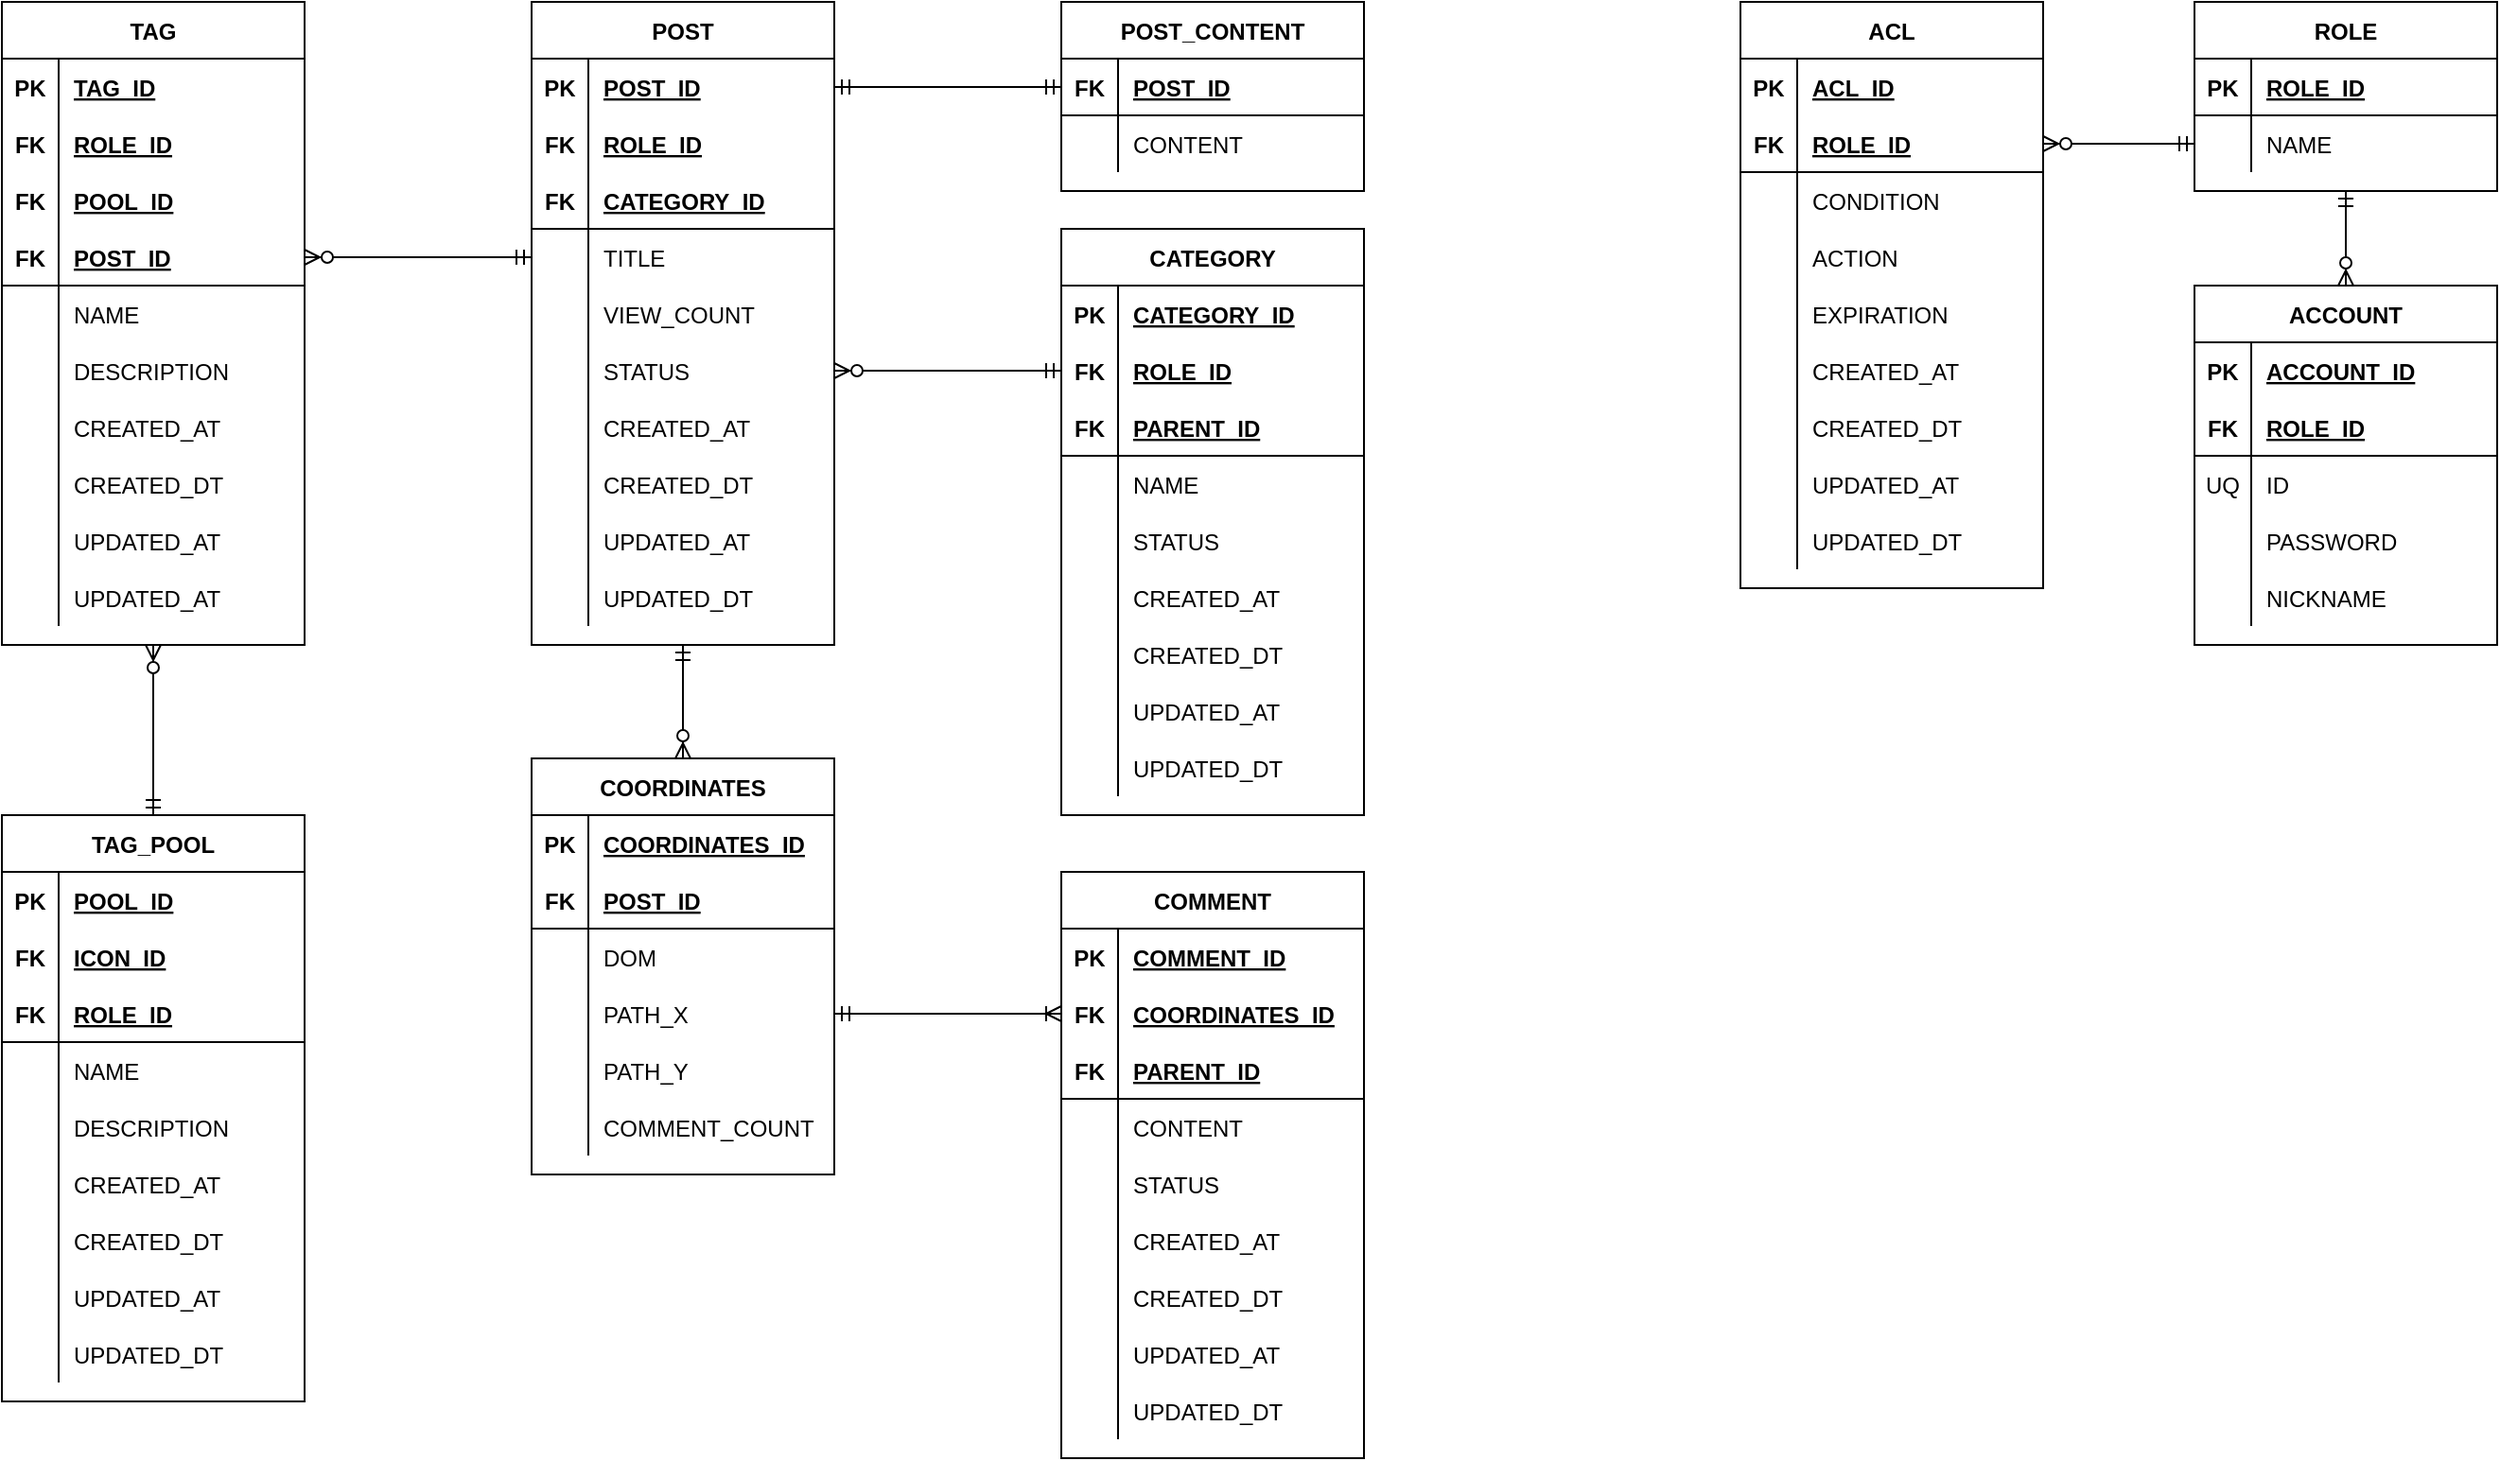<mxfile version="13.9.6" type="github">
  <diagram id="ZJH2KXF3Hf0ygEa9HQm_" name="Page-1">
    <mxGraphModel dx="1432" dy="811" grid="1" gridSize="10" guides="1" tooltips="1" connect="1" arrows="1" fold="1" page="1" pageScale="1" pageWidth="827" pageHeight="1169" math="0" shadow="0">
      <root>
        <mxCell id="0" />
        <mxCell id="1" parent="0" />
        <mxCell id="SgAjs9JcpNOgj-9wzefd-2" value="POST" style="shape=table;startSize=30;container=1;collapsible=1;childLayout=tableLayout;fixedRows=1;rowLines=0;fontStyle=1;align=center;resizeLast=1;" parent="1" vertex="1">
          <mxGeometry x="680" y="370" width="160" height="340" as="geometry" />
        </mxCell>
        <mxCell id="SgAjs9JcpNOgj-9wzefd-3" value="" style="shape=partialRectangle;collapsible=0;dropTarget=0;pointerEvents=0;fillColor=none;top=0;left=0;bottom=0;right=0;points=[[0,0.5],[1,0.5]];portConstraint=eastwest;" parent="SgAjs9JcpNOgj-9wzefd-2" vertex="1">
          <mxGeometry y="30" width="160" height="30" as="geometry" />
        </mxCell>
        <mxCell id="SgAjs9JcpNOgj-9wzefd-4" value="PK" style="shape=partialRectangle;connectable=0;fillColor=none;top=0;left=0;bottom=0;right=0;fontStyle=1;overflow=hidden;" parent="SgAjs9JcpNOgj-9wzefd-3" vertex="1">
          <mxGeometry width="30" height="30" as="geometry" />
        </mxCell>
        <mxCell id="SgAjs9JcpNOgj-9wzefd-5" value="POST_ID" style="shape=partialRectangle;connectable=0;fillColor=none;top=0;left=0;bottom=0;right=0;align=left;spacingLeft=6;fontStyle=5;overflow=hidden;" parent="SgAjs9JcpNOgj-9wzefd-3" vertex="1">
          <mxGeometry x="30" width="130" height="30" as="geometry" />
        </mxCell>
        <mxCell id="SgAjs9JcpNOgj-9wzefd-6" value="" style="shape=partialRectangle;collapsible=0;dropTarget=0;pointerEvents=0;fillColor=none;top=0;left=0;bottom=0;right=0;points=[[0,0.5],[1,0.5]];portConstraint=eastwest;" parent="SgAjs9JcpNOgj-9wzefd-2" vertex="1">
          <mxGeometry y="60" width="160" height="30" as="geometry" />
        </mxCell>
        <mxCell id="SgAjs9JcpNOgj-9wzefd-7" value="FK" style="shape=partialRectangle;connectable=0;fillColor=none;top=0;left=0;bottom=0;right=0;editable=1;overflow=hidden;fontStyle=1" parent="SgAjs9JcpNOgj-9wzefd-6" vertex="1">
          <mxGeometry width="30" height="30" as="geometry" />
        </mxCell>
        <mxCell id="SgAjs9JcpNOgj-9wzefd-8" value="ROLE_ID" style="shape=partialRectangle;connectable=0;fillColor=none;top=0;left=0;bottom=0;right=0;align=left;spacingLeft=6;overflow=hidden;fontStyle=5" parent="SgAjs9JcpNOgj-9wzefd-6" vertex="1">
          <mxGeometry x="30" width="130" height="30" as="geometry" />
        </mxCell>
        <mxCell id="SgAjs9JcpNOgj-9wzefd-9" value="" style="shape=partialRectangle;collapsible=0;dropTarget=0;pointerEvents=0;fillColor=none;top=0;left=0;bottom=1;right=0;points=[[0,0.5],[1,0.5]];portConstraint=eastwest;" parent="SgAjs9JcpNOgj-9wzefd-2" vertex="1">
          <mxGeometry y="90" width="160" height="30" as="geometry" />
        </mxCell>
        <mxCell id="SgAjs9JcpNOgj-9wzefd-10" value="FK" style="shape=partialRectangle;connectable=0;fillColor=none;top=0;left=0;bottom=0;right=0;fontStyle=1;overflow=hidden;" parent="SgAjs9JcpNOgj-9wzefd-9" vertex="1">
          <mxGeometry width="30" height="30" as="geometry" />
        </mxCell>
        <mxCell id="SgAjs9JcpNOgj-9wzefd-11" value="CATEGORY_ID" style="shape=partialRectangle;connectable=0;fillColor=none;top=0;left=0;bottom=0;right=0;align=left;spacingLeft=6;fontStyle=5;overflow=hidden;" parent="SgAjs9JcpNOgj-9wzefd-9" vertex="1">
          <mxGeometry x="30" width="130" height="30" as="geometry" />
        </mxCell>
        <mxCell id="SgAjs9JcpNOgj-9wzefd-12" value="" style="shape=partialRectangle;collapsible=0;dropTarget=0;pointerEvents=0;fillColor=none;top=0;left=0;bottom=0;right=0;points=[[0,0.5],[1,0.5]];portConstraint=eastwest;" parent="SgAjs9JcpNOgj-9wzefd-2" vertex="1">
          <mxGeometry y="120" width="160" height="30" as="geometry" />
        </mxCell>
        <mxCell id="SgAjs9JcpNOgj-9wzefd-13" value="" style="shape=partialRectangle;connectable=0;fillColor=none;top=0;left=0;bottom=0;right=0;editable=1;overflow=hidden;" parent="SgAjs9JcpNOgj-9wzefd-12" vertex="1">
          <mxGeometry width="30" height="30" as="geometry" />
        </mxCell>
        <mxCell id="SgAjs9JcpNOgj-9wzefd-14" value="TITLE" style="shape=partialRectangle;connectable=0;fillColor=none;top=0;left=0;bottom=0;right=0;align=left;spacingLeft=6;overflow=hidden;" parent="SgAjs9JcpNOgj-9wzefd-12" vertex="1">
          <mxGeometry x="30" width="130" height="30" as="geometry" />
        </mxCell>
        <mxCell id="SgAjs9JcpNOgj-9wzefd-15" value="" style="shape=partialRectangle;collapsible=0;dropTarget=0;pointerEvents=0;fillColor=none;top=0;left=0;bottom=0;right=0;points=[[0,0.5],[1,0.5]];portConstraint=eastwest;" parent="SgAjs9JcpNOgj-9wzefd-2" vertex="1">
          <mxGeometry y="150" width="160" height="30" as="geometry" />
        </mxCell>
        <mxCell id="SgAjs9JcpNOgj-9wzefd-16" value="" style="shape=partialRectangle;connectable=0;fillColor=none;top=0;left=0;bottom=0;right=0;editable=1;overflow=hidden;" parent="SgAjs9JcpNOgj-9wzefd-15" vertex="1">
          <mxGeometry width="30" height="30" as="geometry" />
        </mxCell>
        <mxCell id="SgAjs9JcpNOgj-9wzefd-17" value="VIEW_COUNT" style="shape=partialRectangle;connectable=0;fillColor=none;top=0;left=0;bottom=0;right=0;align=left;spacingLeft=6;overflow=hidden;" parent="SgAjs9JcpNOgj-9wzefd-15" vertex="1">
          <mxGeometry x="30" width="130" height="30" as="geometry" />
        </mxCell>
        <mxCell id="SgAjs9JcpNOgj-9wzefd-18" value="" style="shape=partialRectangle;collapsible=0;dropTarget=0;pointerEvents=0;fillColor=none;top=0;left=0;bottom=0;right=0;points=[[0,0.5],[1,0.5]];portConstraint=eastwest;" parent="SgAjs9JcpNOgj-9wzefd-2" vertex="1">
          <mxGeometry y="180" width="160" height="30" as="geometry" />
        </mxCell>
        <mxCell id="SgAjs9JcpNOgj-9wzefd-19" value="" style="shape=partialRectangle;connectable=0;fillColor=none;top=0;left=0;bottom=0;right=0;editable=1;overflow=hidden;" parent="SgAjs9JcpNOgj-9wzefd-18" vertex="1">
          <mxGeometry width="30" height="30" as="geometry" />
        </mxCell>
        <mxCell id="SgAjs9JcpNOgj-9wzefd-20" value="STATUS" style="shape=partialRectangle;connectable=0;fillColor=none;top=0;left=0;bottom=0;right=0;align=left;spacingLeft=6;overflow=hidden;" parent="SgAjs9JcpNOgj-9wzefd-18" vertex="1">
          <mxGeometry x="30" width="130" height="30" as="geometry" />
        </mxCell>
        <mxCell id="SgAjs9JcpNOgj-9wzefd-21" value="" style="shape=partialRectangle;collapsible=0;dropTarget=0;pointerEvents=0;fillColor=none;top=0;left=0;bottom=0;right=0;points=[[0,0.5],[1,0.5]];portConstraint=eastwest;" parent="SgAjs9JcpNOgj-9wzefd-2" vertex="1">
          <mxGeometry y="210" width="160" height="30" as="geometry" />
        </mxCell>
        <mxCell id="SgAjs9JcpNOgj-9wzefd-22" value="" style="shape=partialRectangle;connectable=0;fillColor=none;top=0;left=0;bottom=0;right=0;editable=1;overflow=hidden;" parent="SgAjs9JcpNOgj-9wzefd-21" vertex="1">
          <mxGeometry width="30" height="30" as="geometry" />
        </mxCell>
        <mxCell id="SgAjs9JcpNOgj-9wzefd-23" value="CREATED_AT" style="shape=partialRectangle;connectable=0;fillColor=none;top=0;left=0;bottom=0;right=0;align=left;spacingLeft=6;overflow=hidden;" parent="SgAjs9JcpNOgj-9wzefd-21" vertex="1">
          <mxGeometry x="30" width="130" height="30" as="geometry" />
        </mxCell>
        <mxCell id="SgAjs9JcpNOgj-9wzefd-24" value="" style="shape=partialRectangle;collapsible=0;dropTarget=0;pointerEvents=0;fillColor=none;top=0;left=0;bottom=0;right=0;points=[[0,0.5],[1,0.5]];portConstraint=eastwest;" parent="SgAjs9JcpNOgj-9wzefd-2" vertex="1">
          <mxGeometry y="240" width="160" height="30" as="geometry" />
        </mxCell>
        <mxCell id="SgAjs9JcpNOgj-9wzefd-25" value="" style="shape=partialRectangle;connectable=0;fillColor=none;top=0;left=0;bottom=0;right=0;editable=1;overflow=hidden;" parent="SgAjs9JcpNOgj-9wzefd-24" vertex="1">
          <mxGeometry width="30" height="30" as="geometry" />
        </mxCell>
        <mxCell id="SgAjs9JcpNOgj-9wzefd-26" value="CREATED_DT" style="shape=partialRectangle;connectable=0;fillColor=none;top=0;left=0;bottom=0;right=0;align=left;spacingLeft=6;overflow=hidden;" parent="SgAjs9JcpNOgj-9wzefd-24" vertex="1">
          <mxGeometry x="30" width="130" height="30" as="geometry" />
        </mxCell>
        <mxCell id="SgAjs9JcpNOgj-9wzefd-27" value="" style="shape=partialRectangle;collapsible=0;dropTarget=0;pointerEvents=0;fillColor=none;top=0;left=0;bottom=0;right=0;points=[[0,0.5],[1,0.5]];portConstraint=eastwest;" parent="SgAjs9JcpNOgj-9wzefd-2" vertex="1">
          <mxGeometry y="270" width="160" height="30" as="geometry" />
        </mxCell>
        <mxCell id="SgAjs9JcpNOgj-9wzefd-28" value="" style="shape=partialRectangle;connectable=0;fillColor=none;top=0;left=0;bottom=0;right=0;editable=1;overflow=hidden;" parent="SgAjs9JcpNOgj-9wzefd-27" vertex="1">
          <mxGeometry width="30" height="30" as="geometry" />
        </mxCell>
        <mxCell id="SgAjs9JcpNOgj-9wzefd-29" value="UPDATED_AT" style="shape=partialRectangle;connectable=0;fillColor=none;top=0;left=0;bottom=0;right=0;align=left;spacingLeft=6;overflow=hidden;" parent="SgAjs9JcpNOgj-9wzefd-27" vertex="1">
          <mxGeometry x="30" width="130" height="30" as="geometry" />
        </mxCell>
        <mxCell id="SgAjs9JcpNOgj-9wzefd-30" value="" style="shape=partialRectangle;collapsible=0;dropTarget=0;pointerEvents=0;fillColor=none;top=0;left=0;bottom=0;right=0;points=[[0,0.5],[1,0.5]];portConstraint=eastwest;" parent="SgAjs9JcpNOgj-9wzefd-2" vertex="1">
          <mxGeometry y="300" width="160" height="30" as="geometry" />
        </mxCell>
        <mxCell id="SgAjs9JcpNOgj-9wzefd-31" value="" style="shape=partialRectangle;connectable=0;fillColor=none;top=0;left=0;bottom=0;right=0;editable=1;overflow=hidden;" parent="SgAjs9JcpNOgj-9wzefd-30" vertex="1">
          <mxGeometry width="30" height="30" as="geometry" />
        </mxCell>
        <mxCell id="SgAjs9JcpNOgj-9wzefd-32" value="UPDATED_DT" style="shape=partialRectangle;connectable=0;fillColor=none;top=0;left=0;bottom=0;right=0;align=left;spacingLeft=6;overflow=hidden;" parent="SgAjs9JcpNOgj-9wzefd-30" vertex="1">
          <mxGeometry x="30" width="130" height="30" as="geometry" />
        </mxCell>
        <mxCell id="SgAjs9JcpNOgj-9wzefd-33" value="" style="fontSize=12;html=1;endArrow=ERmandOne;startArrow=ERmandOne;entryX=0;entryY=0.5;entryDx=0;entryDy=0;exitX=1;exitY=0.5;exitDx=0;exitDy=0;" parent="1" source="SgAjs9JcpNOgj-9wzefd-3" target="SgAjs9JcpNOgj-9wzefd-101" edge="1">
          <mxGeometry width="100" height="100" relative="1" as="geometry">
            <mxPoint x="900" y="460" as="sourcePoint" />
            <mxPoint x="720" y="320" as="targetPoint" />
          </mxGeometry>
        </mxCell>
        <mxCell id="SgAjs9JcpNOgj-9wzefd-34" value="" style="fontSize=12;html=1;endArrow=ERzeroToMany;startArrow=ERmandOne;entryX=1;entryY=0.5;entryDx=0;entryDy=0;exitX=0;exitY=0.5;exitDx=0;exitDy=0;" parent="1" source="SgAjs9JcpNOgj-9wzefd-111" target="SgAjs9JcpNOgj-9wzefd-18" edge="1">
          <mxGeometry width="100" height="100" relative="1" as="geometry">
            <mxPoint x="600" y="570" as="sourcePoint" />
            <mxPoint x="700" y="470" as="targetPoint" />
          </mxGeometry>
        </mxCell>
        <mxCell id="SgAjs9JcpNOgj-9wzefd-35" value="" style="fontSize=12;html=1;endArrow=ERzeroToMany;startArrow=ERmandOne;entryX=1;entryY=0.5;entryDx=0;entryDy=0;exitX=0;exitY=0.5;exitDx=0;exitDy=0;" parent="1" source="SgAjs9JcpNOgj-9wzefd-12" target="SgAjs9JcpNOgj-9wzefd-49" edge="1">
          <mxGeometry width="100" height="100" relative="1" as="geometry">
            <mxPoint x="600" y="590" as="sourcePoint" />
            <mxPoint x="700" y="490" as="targetPoint" />
          </mxGeometry>
        </mxCell>
        <mxCell id="SgAjs9JcpNOgj-9wzefd-36" value="TAG" style="shape=table;startSize=30;container=1;collapsible=1;childLayout=tableLayout;fixedRows=1;rowLines=0;fontStyle=1;align=center;resizeLast=1;" parent="1" vertex="1">
          <mxGeometry x="400" y="370" width="160" height="340" as="geometry" />
        </mxCell>
        <mxCell id="SgAjs9JcpNOgj-9wzefd-37" value="" style="shape=partialRectangle;collapsible=0;dropTarget=0;pointerEvents=0;fillColor=none;top=0;left=0;bottom=0;right=0;points=[[0,0.5],[1,0.5]];portConstraint=eastwest;fontStyle=4" parent="SgAjs9JcpNOgj-9wzefd-36" vertex="1">
          <mxGeometry y="30" width="160" height="30" as="geometry" />
        </mxCell>
        <mxCell id="SgAjs9JcpNOgj-9wzefd-38" value="PK" style="shape=partialRectangle;connectable=0;fillColor=none;top=0;left=0;bottom=0;right=0;fontStyle=1;overflow=hidden;" parent="SgAjs9JcpNOgj-9wzefd-37" vertex="1">
          <mxGeometry width="30" height="30" as="geometry" />
        </mxCell>
        <mxCell id="SgAjs9JcpNOgj-9wzefd-39" value="TAG_ID" style="shape=partialRectangle;connectable=0;fillColor=none;top=0;left=0;bottom=0;right=0;align=left;spacingLeft=6;fontStyle=5;overflow=hidden;" parent="SgAjs9JcpNOgj-9wzefd-37" vertex="1">
          <mxGeometry x="30" width="130" height="30" as="geometry" />
        </mxCell>
        <mxCell id="SgAjs9JcpNOgj-9wzefd-40" value="" style="shape=partialRectangle;collapsible=0;dropTarget=0;pointerEvents=0;fillColor=none;top=0;left=0;bottom=0;right=0;points=[[0,0.5],[1,0.5]];portConstraint=eastwest;" parent="SgAjs9JcpNOgj-9wzefd-36" vertex="1">
          <mxGeometry y="60" width="160" height="30" as="geometry" />
        </mxCell>
        <mxCell id="SgAjs9JcpNOgj-9wzefd-41" value="FK" style="shape=partialRectangle;connectable=0;fillColor=none;top=0;left=0;bottom=0;right=0;editable=1;overflow=hidden;fontStyle=1" parent="SgAjs9JcpNOgj-9wzefd-40" vertex="1">
          <mxGeometry width="30" height="30" as="geometry" />
        </mxCell>
        <mxCell id="SgAjs9JcpNOgj-9wzefd-42" value="ROLE_ID" style="shape=partialRectangle;connectable=0;fillColor=none;top=0;left=0;bottom=0;right=0;align=left;spacingLeft=6;overflow=hidden;fontStyle=5" parent="SgAjs9JcpNOgj-9wzefd-40" vertex="1">
          <mxGeometry x="30" width="130" height="30" as="geometry" />
        </mxCell>
        <mxCell id="SgAjs9JcpNOgj-9wzefd-46" value="" style="shape=partialRectangle;collapsible=0;dropTarget=0;pointerEvents=0;fillColor=none;top=0;left=0;bottom=0;right=0;points=[[0,0.5],[1,0.5]];portConstraint=eastwest;" parent="SgAjs9JcpNOgj-9wzefd-36" vertex="1">
          <mxGeometry y="90" width="160" height="30" as="geometry" />
        </mxCell>
        <mxCell id="SgAjs9JcpNOgj-9wzefd-47" value="FK" style="shape=partialRectangle;connectable=0;fillColor=none;top=0;left=0;bottom=0;right=0;fontStyle=1;overflow=hidden;" parent="SgAjs9JcpNOgj-9wzefd-46" vertex="1">
          <mxGeometry width="30" height="30" as="geometry" />
        </mxCell>
        <mxCell id="SgAjs9JcpNOgj-9wzefd-48" value="POOL_ID" style="shape=partialRectangle;connectable=0;fillColor=none;top=0;left=0;bottom=0;right=0;align=left;spacingLeft=6;fontStyle=5;overflow=hidden;" parent="SgAjs9JcpNOgj-9wzefd-46" vertex="1">
          <mxGeometry x="30" width="130" height="30" as="geometry" />
        </mxCell>
        <mxCell id="SgAjs9JcpNOgj-9wzefd-49" value="" style="shape=partialRectangle;collapsible=0;dropTarget=0;pointerEvents=0;fillColor=none;top=0;left=0;bottom=1;right=0;points=[[0,0.5],[1,0.5]];portConstraint=eastwest;" parent="SgAjs9JcpNOgj-9wzefd-36" vertex="1">
          <mxGeometry y="120" width="160" height="30" as="geometry" />
        </mxCell>
        <mxCell id="SgAjs9JcpNOgj-9wzefd-50" value="FK" style="shape=partialRectangle;connectable=0;fillColor=none;top=0;left=0;bottom=0;right=0;fontStyle=1;overflow=hidden;" parent="SgAjs9JcpNOgj-9wzefd-49" vertex="1">
          <mxGeometry width="30" height="30" as="geometry" />
        </mxCell>
        <mxCell id="SgAjs9JcpNOgj-9wzefd-51" value="POST_ID" style="shape=partialRectangle;connectable=0;fillColor=none;top=0;left=0;bottom=0;right=0;align=left;spacingLeft=6;fontStyle=5;overflow=hidden;" parent="SgAjs9JcpNOgj-9wzefd-49" vertex="1">
          <mxGeometry x="30" width="130" height="30" as="geometry" />
        </mxCell>
        <mxCell id="SgAjs9JcpNOgj-9wzefd-52" value="" style="shape=partialRectangle;collapsible=0;dropTarget=0;pointerEvents=0;fillColor=none;top=0;left=0;bottom=0;right=0;points=[[0,0.5],[1,0.5]];portConstraint=eastwest;" parent="SgAjs9JcpNOgj-9wzefd-36" vertex="1">
          <mxGeometry y="150" width="160" height="30" as="geometry" />
        </mxCell>
        <mxCell id="SgAjs9JcpNOgj-9wzefd-53" value="" style="shape=partialRectangle;connectable=0;fillColor=none;top=0;left=0;bottom=0;right=0;editable=1;overflow=hidden;" parent="SgAjs9JcpNOgj-9wzefd-52" vertex="1">
          <mxGeometry width="30" height="30" as="geometry" />
        </mxCell>
        <mxCell id="SgAjs9JcpNOgj-9wzefd-54" value="NAME" style="shape=partialRectangle;connectable=0;fillColor=none;top=0;left=0;bottom=0;right=0;align=left;spacingLeft=6;overflow=hidden;" parent="SgAjs9JcpNOgj-9wzefd-52" vertex="1">
          <mxGeometry x="30" width="130" height="30" as="geometry" />
        </mxCell>
        <mxCell id="SgAjs9JcpNOgj-9wzefd-55" value="" style="shape=partialRectangle;collapsible=0;dropTarget=0;pointerEvents=0;fillColor=none;top=0;left=0;bottom=0;right=0;points=[[0,0.5],[1,0.5]];portConstraint=eastwest;" parent="SgAjs9JcpNOgj-9wzefd-36" vertex="1">
          <mxGeometry y="180" width="160" height="30" as="geometry" />
        </mxCell>
        <mxCell id="SgAjs9JcpNOgj-9wzefd-56" value="" style="shape=partialRectangle;connectable=0;fillColor=none;top=0;left=0;bottom=0;right=0;editable=1;overflow=hidden;" parent="SgAjs9JcpNOgj-9wzefd-55" vertex="1">
          <mxGeometry width="30" height="30" as="geometry" />
        </mxCell>
        <mxCell id="SgAjs9JcpNOgj-9wzefd-57" value="DESCRIPTION" style="shape=partialRectangle;connectable=0;fillColor=none;top=0;left=0;bottom=0;right=0;align=left;spacingLeft=6;overflow=hidden;" parent="SgAjs9JcpNOgj-9wzefd-55" vertex="1">
          <mxGeometry x="30" width="130" height="30" as="geometry" />
        </mxCell>
        <mxCell id="SgAjs9JcpNOgj-9wzefd-58" value="" style="shape=partialRectangle;collapsible=0;dropTarget=0;pointerEvents=0;fillColor=none;top=0;left=0;bottom=0;right=0;points=[[0,0.5],[1,0.5]];portConstraint=eastwest;" parent="SgAjs9JcpNOgj-9wzefd-36" vertex="1">
          <mxGeometry y="210" width="160" height="30" as="geometry" />
        </mxCell>
        <mxCell id="SgAjs9JcpNOgj-9wzefd-59" value="" style="shape=partialRectangle;connectable=0;fillColor=none;top=0;left=0;bottom=0;right=0;editable=1;overflow=hidden;" parent="SgAjs9JcpNOgj-9wzefd-58" vertex="1">
          <mxGeometry width="30" height="30" as="geometry" />
        </mxCell>
        <mxCell id="SgAjs9JcpNOgj-9wzefd-60" value="CREATED_AT" style="shape=partialRectangle;connectable=0;fillColor=none;top=0;left=0;bottom=0;right=0;align=left;spacingLeft=6;overflow=hidden;" parent="SgAjs9JcpNOgj-9wzefd-58" vertex="1">
          <mxGeometry x="30" width="130" height="30" as="geometry" />
        </mxCell>
        <mxCell id="SgAjs9JcpNOgj-9wzefd-61" value="" style="shape=partialRectangle;collapsible=0;dropTarget=0;pointerEvents=0;fillColor=none;top=0;left=0;bottom=0;right=0;points=[[0,0.5],[1,0.5]];portConstraint=eastwest;" parent="SgAjs9JcpNOgj-9wzefd-36" vertex="1">
          <mxGeometry y="240" width="160" height="30" as="geometry" />
        </mxCell>
        <mxCell id="SgAjs9JcpNOgj-9wzefd-62" value="" style="shape=partialRectangle;connectable=0;fillColor=none;top=0;left=0;bottom=0;right=0;editable=1;overflow=hidden;" parent="SgAjs9JcpNOgj-9wzefd-61" vertex="1">
          <mxGeometry width="30" height="30" as="geometry" />
        </mxCell>
        <mxCell id="SgAjs9JcpNOgj-9wzefd-63" value="CREATED_DT" style="shape=partialRectangle;connectable=0;fillColor=none;top=0;left=0;bottom=0;right=0;align=left;spacingLeft=6;overflow=hidden;" parent="SgAjs9JcpNOgj-9wzefd-61" vertex="1">
          <mxGeometry x="30" width="130" height="30" as="geometry" />
        </mxCell>
        <mxCell id="SgAjs9JcpNOgj-9wzefd-64" value="" style="shape=partialRectangle;collapsible=0;dropTarget=0;pointerEvents=0;fillColor=none;top=0;left=0;bottom=0;right=0;points=[[0,0.5],[1,0.5]];portConstraint=eastwest;" parent="SgAjs9JcpNOgj-9wzefd-36" vertex="1">
          <mxGeometry y="270" width="160" height="30" as="geometry" />
        </mxCell>
        <mxCell id="SgAjs9JcpNOgj-9wzefd-65" value="" style="shape=partialRectangle;connectable=0;fillColor=none;top=0;left=0;bottom=0;right=0;editable=1;overflow=hidden;" parent="SgAjs9JcpNOgj-9wzefd-64" vertex="1">
          <mxGeometry width="30" height="30" as="geometry" />
        </mxCell>
        <mxCell id="SgAjs9JcpNOgj-9wzefd-66" value="UPDATED_AT" style="shape=partialRectangle;connectable=0;fillColor=none;top=0;left=0;bottom=0;right=0;align=left;spacingLeft=6;overflow=hidden;" parent="SgAjs9JcpNOgj-9wzefd-64" vertex="1">
          <mxGeometry x="30" width="130" height="30" as="geometry" />
        </mxCell>
        <mxCell id="SgAjs9JcpNOgj-9wzefd-67" value="" style="shape=partialRectangle;collapsible=0;dropTarget=0;pointerEvents=0;fillColor=none;top=0;left=0;bottom=0;right=0;points=[[0,0.5],[1,0.5]];portConstraint=eastwest;" parent="SgAjs9JcpNOgj-9wzefd-36" vertex="1">
          <mxGeometry y="300" width="160" height="30" as="geometry" />
        </mxCell>
        <mxCell id="SgAjs9JcpNOgj-9wzefd-68" value="" style="shape=partialRectangle;connectable=0;fillColor=none;top=0;left=0;bottom=0;right=0;editable=1;overflow=hidden;" parent="SgAjs9JcpNOgj-9wzefd-67" vertex="1">
          <mxGeometry width="30" height="30" as="geometry" />
        </mxCell>
        <mxCell id="SgAjs9JcpNOgj-9wzefd-69" value="UPDATED_AT" style="shape=partialRectangle;connectable=0;fillColor=none;top=0;left=0;bottom=0;right=0;align=left;spacingLeft=6;overflow=hidden;" parent="SgAjs9JcpNOgj-9wzefd-67" vertex="1">
          <mxGeometry x="30" width="130" height="30" as="geometry" />
        </mxCell>
        <mxCell id="SgAjs9JcpNOgj-9wzefd-70" value="" style="fontSize=12;html=1;endArrow=ERzeroToMany;startArrow=ERmandOne;exitX=0.5;exitY=0;exitDx=0;exitDy=0;entryX=0.5;entryY=1;entryDx=0;entryDy=0;" parent="1" source="SgAjs9JcpNOgj-9wzefd-71" target="SgAjs9JcpNOgj-9wzefd-36" edge="1">
          <mxGeometry width="100" height="100" relative="1" as="geometry">
            <mxPoint x="600" y="770" as="sourcePoint" />
            <mxPoint x="700" y="670" as="targetPoint" />
          </mxGeometry>
        </mxCell>
        <mxCell id="SgAjs9JcpNOgj-9wzefd-71" value="TAG_POOL" style="shape=table;startSize=30;container=1;collapsible=1;childLayout=tableLayout;fixedRows=1;rowLines=0;fontStyle=1;align=center;resizeLast=1;" parent="1" vertex="1">
          <mxGeometry x="400" y="800" width="160" height="310" as="geometry" />
        </mxCell>
        <mxCell id="SgAjs9JcpNOgj-9wzefd-72" value="" style="shape=partialRectangle;collapsible=0;dropTarget=0;pointerEvents=0;fillColor=none;top=0;left=0;bottom=0;right=0;points=[[0,0.5],[1,0.5]];portConstraint=eastwest;" parent="SgAjs9JcpNOgj-9wzefd-71" vertex="1">
          <mxGeometry y="30" width="160" height="30" as="geometry" />
        </mxCell>
        <mxCell id="SgAjs9JcpNOgj-9wzefd-73" value="PK" style="shape=partialRectangle;connectable=0;fillColor=none;top=0;left=0;bottom=0;right=0;fontStyle=1;overflow=hidden;" parent="SgAjs9JcpNOgj-9wzefd-72" vertex="1">
          <mxGeometry width="30" height="30" as="geometry" />
        </mxCell>
        <mxCell id="SgAjs9JcpNOgj-9wzefd-74" value="POOL_ID" style="shape=partialRectangle;connectable=0;fillColor=none;top=0;left=0;bottom=0;right=0;align=left;spacingLeft=6;fontStyle=5;overflow=hidden;" parent="SgAjs9JcpNOgj-9wzefd-72" vertex="1">
          <mxGeometry x="30" width="130" height="30" as="geometry" />
        </mxCell>
        <mxCell id="SgAjs9JcpNOgj-9wzefd-75" value="" style="shape=partialRectangle;collapsible=0;dropTarget=0;pointerEvents=0;fillColor=none;top=0;left=0;bottom=0;right=0;points=[[0,0.5],[1,0.5]];portConstraint=eastwest;" parent="SgAjs9JcpNOgj-9wzefd-71" vertex="1">
          <mxGeometry y="60" width="160" height="30" as="geometry" />
        </mxCell>
        <mxCell id="SgAjs9JcpNOgj-9wzefd-76" value="FK" style="shape=partialRectangle;connectable=0;fillColor=none;top=0;left=0;bottom=0;right=0;fontStyle=1;overflow=hidden;" parent="SgAjs9JcpNOgj-9wzefd-75" vertex="1">
          <mxGeometry width="30" height="30" as="geometry" />
        </mxCell>
        <mxCell id="SgAjs9JcpNOgj-9wzefd-77" value="ICON_ID" style="shape=partialRectangle;connectable=0;fillColor=none;top=0;left=0;bottom=0;right=0;align=left;spacingLeft=6;fontStyle=5;overflow=hidden;" parent="SgAjs9JcpNOgj-9wzefd-75" vertex="1">
          <mxGeometry x="30" width="130" height="30" as="geometry" />
        </mxCell>
        <mxCell id="SgAjs9JcpNOgj-9wzefd-78" value="" style="shape=partialRectangle;collapsible=0;dropTarget=0;pointerEvents=0;fillColor=none;top=0;left=0;bottom=1;right=0;points=[[0,0.5],[1,0.5]];portConstraint=eastwest;" parent="SgAjs9JcpNOgj-9wzefd-71" vertex="1">
          <mxGeometry y="90" width="160" height="30" as="geometry" />
        </mxCell>
        <mxCell id="SgAjs9JcpNOgj-9wzefd-79" value="FK" style="shape=partialRectangle;connectable=0;fillColor=none;top=0;left=0;bottom=0;right=0;fontStyle=1;overflow=hidden;" parent="SgAjs9JcpNOgj-9wzefd-78" vertex="1">
          <mxGeometry width="30" height="30" as="geometry" />
        </mxCell>
        <mxCell id="SgAjs9JcpNOgj-9wzefd-80" value="ROLE_ID" style="shape=partialRectangle;connectable=0;fillColor=none;top=0;left=0;bottom=0;right=0;align=left;spacingLeft=6;fontStyle=5;overflow=hidden;" parent="SgAjs9JcpNOgj-9wzefd-78" vertex="1">
          <mxGeometry x="30" width="130" height="30" as="geometry" />
        </mxCell>
        <mxCell id="SgAjs9JcpNOgj-9wzefd-81" value="" style="shape=partialRectangle;collapsible=0;dropTarget=0;pointerEvents=0;fillColor=none;top=0;left=0;bottom=0;right=0;points=[[0,0.5],[1,0.5]];portConstraint=eastwest;" parent="SgAjs9JcpNOgj-9wzefd-71" vertex="1">
          <mxGeometry y="120" width="160" height="30" as="geometry" />
        </mxCell>
        <mxCell id="SgAjs9JcpNOgj-9wzefd-82" value="" style="shape=partialRectangle;connectable=0;fillColor=none;top=0;left=0;bottom=0;right=0;editable=1;overflow=hidden;" parent="SgAjs9JcpNOgj-9wzefd-81" vertex="1">
          <mxGeometry width="30" height="30" as="geometry" />
        </mxCell>
        <mxCell id="SgAjs9JcpNOgj-9wzefd-83" value="NAME" style="shape=partialRectangle;connectable=0;fillColor=none;top=0;left=0;bottom=0;right=0;align=left;spacingLeft=6;overflow=hidden;" parent="SgAjs9JcpNOgj-9wzefd-81" vertex="1">
          <mxGeometry x="30" width="130" height="30" as="geometry" />
        </mxCell>
        <mxCell id="SgAjs9JcpNOgj-9wzefd-84" value="" style="shape=partialRectangle;collapsible=0;dropTarget=0;pointerEvents=0;fillColor=none;top=0;left=0;bottom=0;right=0;points=[[0,0.5],[1,0.5]];portConstraint=eastwest;" parent="SgAjs9JcpNOgj-9wzefd-71" vertex="1">
          <mxGeometry y="150" width="160" height="30" as="geometry" />
        </mxCell>
        <mxCell id="SgAjs9JcpNOgj-9wzefd-85" value="" style="shape=partialRectangle;connectable=0;fillColor=none;top=0;left=0;bottom=0;right=0;editable=1;overflow=hidden;" parent="SgAjs9JcpNOgj-9wzefd-84" vertex="1">
          <mxGeometry width="30" height="30" as="geometry" />
        </mxCell>
        <mxCell id="SgAjs9JcpNOgj-9wzefd-86" value="DESCRIPTION" style="shape=partialRectangle;connectable=0;fillColor=none;top=0;left=0;bottom=0;right=0;align=left;spacingLeft=6;overflow=hidden;" parent="SgAjs9JcpNOgj-9wzefd-84" vertex="1">
          <mxGeometry x="30" width="130" height="30" as="geometry" />
        </mxCell>
        <mxCell id="SgAjs9JcpNOgj-9wzefd-87" value="" style="shape=partialRectangle;collapsible=0;dropTarget=0;pointerEvents=0;fillColor=none;top=0;left=0;bottom=0;right=0;points=[[0,0.5],[1,0.5]];portConstraint=eastwest;" parent="SgAjs9JcpNOgj-9wzefd-71" vertex="1">
          <mxGeometry y="180" width="160" height="30" as="geometry" />
        </mxCell>
        <mxCell id="SgAjs9JcpNOgj-9wzefd-88" value="" style="shape=partialRectangle;connectable=0;fillColor=none;top=0;left=0;bottom=0;right=0;editable=1;overflow=hidden;" parent="SgAjs9JcpNOgj-9wzefd-87" vertex="1">
          <mxGeometry width="30" height="30" as="geometry" />
        </mxCell>
        <mxCell id="SgAjs9JcpNOgj-9wzefd-89" value="CREATED_AT" style="shape=partialRectangle;connectable=0;fillColor=none;top=0;left=0;bottom=0;right=0;align=left;spacingLeft=6;overflow=hidden;" parent="SgAjs9JcpNOgj-9wzefd-87" vertex="1">
          <mxGeometry x="30" width="130" height="30" as="geometry" />
        </mxCell>
        <mxCell id="SgAjs9JcpNOgj-9wzefd-90" value="" style="shape=partialRectangle;collapsible=0;dropTarget=0;pointerEvents=0;fillColor=none;top=0;left=0;bottom=0;right=0;points=[[0,0.5],[1,0.5]];portConstraint=eastwest;" parent="SgAjs9JcpNOgj-9wzefd-71" vertex="1">
          <mxGeometry y="210" width="160" height="30" as="geometry" />
        </mxCell>
        <mxCell id="SgAjs9JcpNOgj-9wzefd-91" value="" style="shape=partialRectangle;connectable=0;fillColor=none;top=0;left=0;bottom=0;right=0;editable=1;overflow=hidden;" parent="SgAjs9JcpNOgj-9wzefd-90" vertex="1">
          <mxGeometry width="30" height="30" as="geometry" />
        </mxCell>
        <mxCell id="SgAjs9JcpNOgj-9wzefd-92" value="CREATED_DT" style="shape=partialRectangle;connectable=0;fillColor=none;top=0;left=0;bottom=0;right=0;align=left;spacingLeft=6;overflow=hidden;" parent="SgAjs9JcpNOgj-9wzefd-90" vertex="1">
          <mxGeometry x="30" width="130" height="30" as="geometry" />
        </mxCell>
        <mxCell id="SgAjs9JcpNOgj-9wzefd-93" value="" style="shape=partialRectangle;collapsible=0;dropTarget=0;pointerEvents=0;fillColor=none;top=0;left=0;bottom=0;right=0;points=[[0,0.5],[1,0.5]];portConstraint=eastwest;" parent="SgAjs9JcpNOgj-9wzefd-71" vertex="1">
          <mxGeometry y="240" width="160" height="30" as="geometry" />
        </mxCell>
        <mxCell id="SgAjs9JcpNOgj-9wzefd-94" value="" style="shape=partialRectangle;connectable=0;fillColor=none;top=0;left=0;bottom=0;right=0;editable=1;overflow=hidden;" parent="SgAjs9JcpNOgj-9wzefd-93" vertex="1">
          <mxGeometry width="30" height="30" as="geometry" />
        </mxCell>
        <mxCell id="SgAjs9JcpNOgj-9wzefd-95" value="UPDATED_AT" style="shape=partialRectangle;connectable=0;fillColor=none;top=0;left=0;bottom=0;right=0;align=left;spacingLeft=6;overflow=hidden;" parent="SgAjs9JcpNOgj-9wzefd-93" vertex="1">
          <mxGeometry x="30" width="130" height="30" as="geometry" />
        </mxCell>
        <mxCell id="SgAjs9JcpNOgj-9wzefd-96" value="" style="shape=partialRectangle;collapsible=0;dropTarget=0;pointerEvents=0;fillColor=none;top=0;left=0;bottom=0;right=0;points=[[0,0.5],[1,0.5]];portConstraint=eastwest;" parent="SgAjs9JcpNOgj-9wzefd-71" vertex="1">
          <mxGeometry y="270" width="160" height="30" as="geometry" />
        </mxCell>
        <mxCell id="SgAjs9JcpNOgj-9wzefd-97" value="" style="shape=partialRectangle;connectable=0;fillColor=none;top=0;left=0;bottom=0;right=0;editable=1;overflow=hidden;" parent="SgAjs9JcpNOgj-9wzefd-96" vertex="1">
          <mxGeometry width="30" height="30" as="geometry" />
        </mxCell>
        <mxCell id="SgAjs9JcpNOgj-9wzefd-98" value="UPDATED_DT" style="shape=partialRectangle;connectable=0;fillColor=none;top=0;left=0;bottom=0;right=0;align=left;spacingLeft=6;overflow=hidden;" parent="SgAjs9JcpNOgj-9wzefd-96" vertex="1">
          <mxGeometry x="30" width="130" height="30" as="geometry" />
        </mxCell>
        <mxCell id="SgAjs9JcpNOgj-9wzefd-99" value="" style="fontSize=12;html=1;endArrow=ERzeroToMany;startArrow=ERmandOne;exitX=0.5;exitY=1;exitDx=0;exitDy=0;entryX=0.5;entryY=0;entryDx=0;entryDy=0;" parent="1" source="SgAjs9JcpNOgj-9wzefd-2" target="SgAjs9JcpNOgj-9wzefd-135" edge="1">
          <mxGeometry width="100" height="100" relative="1" as="geometry">
            <mxPoint x="600" y="810" as="sourcePoint" />
            <mxPoint x="760" y="750" as="targetPoint" />
          </mxGeometry>
        </mxCell>
        <mxCell id="SgAjs9JcpNOgj-9wzefd-100" value="POST_CONTENT" style="shape=table;startSize=30;container=1;collapsible=1;childLayout=tableLayout;fixedRows=1;rowLines=0;fontStyle=1;align=center;resizeLast=1;" parent="1" vertex="1">
          <mxGeometry x="960" y="370" width="160" height="100" as="geometry" />
        </mxCell>
        <mxCell id="SgAjs9JcpNOgj-9wzefd-101" value="" style="shape=partialRectangle;collapsible=0;dropTarget=0;pointerEvents=0;fillColor=none;top=0;left=0;bottom=1;right=0;points=[[0,0.5],[1,0.5]];portConstraint=eastwest;" parent="SgAjs9JcpNOgj-9wzefd-100" vertex="1">
          <mxGeometry y="30" width="160" height="30" as="geometry" />
        </mxCell>
        <mxCell id="SgAjs9JcpNOgj-9wzefd-102" value="FK" style="shape=partialRectangle;connectable=0;fillColor=none;top=0;left=0;bottom=0;right=0;fontStyle=1;overflow=hidden;" parent="SgAjs9JcpNOgj-9wzefd-101" vertex="1">
          <mxGeometry width="30" height="30" as="geometry" />
        </mxCell>
        <mxCell id="SgAjs9JcpNOgj-9wzefd-103" value="POST_ID" style="shape=partialRectangle;connectable=0;fillColor=none;top=0;left=0;bottom=0;right=0;align=left;spacingLeft=6;fontStyle=5;overflow=hidden;" parent="SgAjs9JcpNOgj-9wzefd-101" vertex="1">
          <mxGeometry x="30" width="130" height="30" as="geometry" />
        </mxCell>
        <mxCell id="SgAjs9JcpNOgj-9wzefd-104" value="" style="shape=partialRectangle;collapsible=0;dropTarget=0;pointerEvents=0;fillColor=none;top=0;left=0;bottom=0;right=0;points=[[0,0.5],[1,0.5]];portConstraint=eastwest;" parent="SgAjs9JcpNOgj-9wzefd-100" vertex="1">
          <mxGeometry y="60" width="160" height="30" as="geometry" />
        </mxCell>
        <mxCell id="SgAjs9JcpNOgj-9wzefd-105" value="" style="shape=partialRectangle;connectable=0;fillColor=none;top=0;left=0;bottom=0;right=0;editable=1;overflow=hidden;" parent="SgAjs9JcpNOgj-9wzefd-104" vertex="1">
          <mxGeometry width="30" height="30" as="geometry" />
        </mxCell>
        <mxCell id="SgAjs9JcpNOgj-9wzefd-106" value="CONTENT" style="shape=partialRectangle;connectable=0;fillColor=none;top=0;left=0;bottom=0;right=0;align=left;spacingLeft=6;overflow=hidden;" parent="SgAjs9JcpNOgj-9wzefd-104" vertex="1">
          <mxGeometry x="30" width="130" height="30" as="geometry" />
        </mxCell>
        <mxCell id="SgAjs9JcpNOgj-9wzefd-107" value="CATEGORY" style="shape=table;startSize=30;container=1;collapsible=1;childLayout=tableLayout;fixedRows=1;rowLines=0;fontStyle=1;align=center;resizeLast=1;" parent="1" vertex="1">
          <mxGeometry x="960" y="490" width="160" height="310" as="geometry" />
        </mxCell>
        <mxCell id="SgAjs9JcpNOgj-9wzefd-108" value="" style="shape=partialRectangle;collapsible=0;dropTarget=0;pointerEvents=0;fillColor=none;top=0;left=0;bottom=0;right=0;points=[[0,0.5],[1,0.5]];portConstraint=eastwest;" parent="SgAjs9JcpNOgj-9wzefd-107" vertex="1">
          <mxGeometry y="30" width="160" height="30" as="geometry" />
        </mxCell>
        <mxCell id="SgAjs9JcpNOgj-9wzefd-109" value="PK" style="shape=partialRectangle;connectable=0;fillColor=none;top=0;left=0;bottom=0;right=0;fontStyle=1;overflow=hidden;" parent="SgAjs9JcpNOgj-9wzefd-108" vertex="1">
          <mxGeometry width="30" height="30" as="geometry" />
        </mxCell>
        <mxCell id="SgAjs9JcpNOgj-9wzefd-110" value="CATEGORY_ID" style="shape=partialRectangle;connectable=0;fillColor=none;top=0;left=0;bottom=0;right=0;align=left;spacingLeft=6;fontStyle=5;overflow=hidden;" parent="SgAjs9JcpNOgj-9wzefd-108" vertex="1">
          <mxGeometry x="30" width="130" height="30" as="geometry" />
        </mxCell>
        <mxCell id="SgAjs9JcpNOgj-9wzefd-111" value="" style="shape=partialRectangle;collapsible=0;dropTarget=0;pointerEvents=0;fillColor=none;top=0;left=0;bottom=0;right=0;points=[[0,0.5],[1,0.5]];portConstraint=eastwest;fontStyle=1" parent="SgAjs9JcpNOgj-9wzefd-107" vertex="1">
          <mxGeometry y="60" width="160" height="30" as="geometry" />
        </mxCell>
        <mxCell id="SgAjs9JcpNOgj-9wzefd-112" value="FK" style="shape=partialRectangle;connectable=0;fillColor=none;top=0;left=0;bottom=0;right=0;editable=1;overflow=hidden;fontStyle=1" parent="SgAjs9JcpNOgj-9wzefd-111" vertex="1">
          <mxGeometry width="30" height="30" as="geometry" />
        </mxCell>
        <mxCell id="SgAjs9JcpNOgj-9wzefd-113" value="ROLE_ID" style="shape=partialRectangle;connectable=0;fillColor=none;top=0;left=0;bottom=0;right=0;align=left;spacingLeft=6;overflow=hidden;fontStyle=5" parent="SgAjs9JcpNOgj-9wzefd-111" vertex="1">
          <mxGeometry x="30" width="130" height="30" as="geometry" />
        </mxCell>
        <mxCell id="SgAjs9JcpNOgj-9wzefd-114" value="" style="shape=partialRectangle;collapsible=0;dropTarget=0;pointerEvents=0;fillColor=none;top=0;left=0;bottom=1;right=0;points=[[0,0.5],[1,0.5]];portConstraint=eastwest;" parent="SgAjs9JcpNOgj-9wzefd-107" vertex="1">
          <mxGeometry y="90" width="160" height="30" as="geometry" />
        </mxCell>
        <mxCell id="SgAjs9JcpNOgj-9wzefd-115" value="FK" style="shape=partialRectangle;connectable=0;fillColor=none;top=0;left=0;bottom=0;right=0;fontStyle=1;overflow=hidden;" parent="SgAjs9JcpNOgj-9wzefd-114" vertex="1">
          <mxGeometry width="30" height="30" as="geometry" />
        </mxCell>
        <mxCell id="SgAjs9JcpNOgj-9wzefd-116" value="PARENT_ID" style="shape=partialRectangle;connectable=0;fillColor=none;top=0;left=0;bottom=0;right=0;align=left;spacingLeft=6;fontStyle=5;overflow=hidden;" parent="SgAjs9JcpNOgj-9wzefd-114" vertex="1">
          <mxGeometry x="30" width="130" height="30" as="geometry" />
        </mxCell>
        <mxCell id="SgAjs9JcpNOgj-9wzefd-117" value="" style="shape=partialRectangle;collapsible=0;dropTarget=0;pointerEvents=0;fillColor=none;top=0;left=0;bottom=0;right=0;points=[[0,0.5],[1,0.5]];portConstraint=eastwest;" parent="SgAjs9JcpNOgj-9wzefd-107" vertex="1">
          <mxGeometry y="120" width="160" height="30" as="geometry" />
        </mxCell>
        <mxCell id="SgAjs9JcpNOgj-9wzefd-118" value="" style="shape=partialRectangle;connectable=0;fillColor=none;top=0;left=0;bottom=0;right=0;editable=1;overflow=hidden;" parent="SgAjs9JcpNOgj-9wzefd-117" vertex="1">
          <mxGeometry width="30" height="30" as="geometry" />
        </mxCell>
        <mxCell id="SgAjs9JcpNOgj-9wzefd-119" value="NAME" style="shape=partialRectangle;connectable=0;fillColor=none;top=0;left=0;bottom=0;right=0;align=left;spacingLeft=6;overflow=hidden;" parent="SgAjs9JcpNOgj-9wzefd-117" vertex="1">
          <mxGeometry x="30" width="130" height="30" as="geometry" />
        </mxCell>
        <mxCell id="SgAjs9JcpNOgj-9wzefd-120" value="" style="shape=partialRectangle;collapsible=0;dropTarget=0;pointerEvents=0;fillColor=none;top=0;left=0;bottom=0;right=0;points=[[0,0.5],[1,0.5]];portConstraint=eastwest;" parent="SgAjs9JcpNOgj-9wzefd-107" vertex="1">
          <mxGeometry y="150" width="160" height="30" as="geometry" />
        </mxCell>
        <mxCell id="SgAjs9JcpNOgj-9wzefd-121" value="" style="shape=partialRectangle;connectable=0;fillColor=none;top=0;left=0;bottom=0;right=0;editable=1;overflow=hidden;" parent="SgAjs9JcpNOgj-9wzefd-120" vertex="1">
          <mxGeometry width="30" height="30" as="geometry" />
        </mxCell>
        <mxCell id="SgAjs9JcpNOgj-9wzefd-122" value="STATUS" style="shape=partialRectangle;connectable=0;fillColor=none;top=0;left=0;bottom=0;right=0;align=left;spacingLeft=6;overflow=hidden;" parent="SgAjs9JcpNOgj-9wzefd-120" vertex="1">
          <mxGeometry x="30" width="130" height="30" as="geometry" />
        </mxCell>
        <mxCell id="SgAjs9JcpNOgj-9wzefd-123" value="" style="shape=partialRectangle;collapsible=0;dropTarget=0;pointerEvents=0;fillColor=none;top=0;left=0;bottom=0;right=0;points=[[0,0.5],[1,0.5]];portConstraint=eastwest;" parent="SgAjs9JcpNOgj-9wzefd-107" vertex="1">
          <mxGeometry y="180" width="160" height="30" as="geometry" />
        </mxCell>
        <mxCell id="SgAjs9JcpNOgj-9wzefd-124" value="" style="shape=partialRectangle;connectable=0;fillColor=none;top=0;left=0;bottom=0;right=0;editable=1;overflow=hidden;" parent="SgAjs9JcpNOgj-9wzefd-123" vertex="1">
          <mxGeometry width="30" height="30" as="geometry" />
        </mxCell>
        <mxCell id="SgAjs9JcpNOgj-9wzefd-125" value="CREATED_AT" style="shape=partialRectangle;connectable=0;fillColor=none;top=0;left=0;bottom=0;right=0;align=left;spacingLeft=6;overflow=hidden;" parent="SgAjs9JcpNOgj-9wzefd-123" vertex="1">
          <mxGeometry x="30" width="130" height="30" as="geometry" />
        </mxCell>
        <mxCell id="SgAjs9JcpNOgj-9wzefd-126" value="" style="shape=partialRectangle;collapsible=0;dropTarget=0;pointerEvents=0;fillColor=none;top=0;left=0;bottom=0;right=0;points=[[0,0.5],[1,0.5]];portConstraint=eastwest;" parent="SgAjs9JcpNOgj-9wzefd-107" vertex="1">
          <mxGeometry y="210" width="160" height="30" as="geometry" />
        </mxCell>
        <mxCell id="SgAjs9JcpNOgj-9wzefd-127" value="" style="shape=partialRectangle;connectable=0;fillColor=none;top=0;left=0;bottom=0;right=0;editable=1;overflow=hidden;" parent="SgAjs9JcpNOgj-9wzefd-126" vertex="1">
          <mxGeometry width="30" height="30" as="geometry" />
        </mxCell>
        <mxCell id="SgAjs9JcpNOgj-9wzefd-128" value="CREATED_DT" style="shape=partialRectangle;connectable=0;fillColor=none;top=0;left=0;bottom=0;right=0;align=left;spacingLeft=6;overflow=hidden;" parent="SgAjs9JcpNOgj-9wzefd-126" vertex="1">
          <mxGeometry x="30" width="130" height="30" as="geometry" />
        </mxCell>
        <mxCell id="SgAjs9JcpNOgj-9wzefd-129" value="" style="shape=partialRectangle;collapsible=0;dropTarget=0;pointerEvents=0;fillColor=none;top=0;left=0;bottom=0;right=0;points=[[0,0.5],[1,0.5]];portConstraint=eastwest;" parent="SgAjs9JcpNOgj-9wzefd-107" vertex="1">
          <mxGeometry y="240" width="160" height="30" as="geometry" />
        </mxCell>
        <mxCell id="SgAjs9JcpNOgj-9wzefd-130" value="" style="shape=partialRectangle;connectable=0;fillColor=none;top=0;left=0;bottom=0;right=0;editable=1;overflow=hidden;" parent="SgAjs9JcpNOgj-9wzefd-129" vertex="1">
          <mxGeometry width="30" height="30" as="geometry" />
        </mxCell>
        <mxCell id="SgAjs9JcpNOgj-9wzefd-131" value="UPDATED_AT" style="shape=partialRectangle;connectable=0;fillColor=none;top=0;left=0;bottom=0;right=0;align=left;spacingLeft=6;overflow=hidden;" parent="SgAjs9JcpNOgj-9wzefd-129" vertex="1">
          <mxGeometry x="30" width="130" height="30" as="geometry" />
        </mxCell>
        <mxCell id="SgAjs9JcpNOgj-9wzefd-132" value="" style="shape=partialRectangle;collapsible=0;dropTarget=0;pointerEvents=0;fillColor=none;top=0;left=0;bottom=0;right=0;points=[[0,0.5],[1,0.5]];portConstraint=eastwest;" parent="SgAjs9JcpNOgj-9wzefd-107" vertex="1">
          <mxGeometry y="270" width="160" height="30" as="geometry" />
        </mxCell>
        <mxCell id="SgAjs9JcpNOgj-9wzefd-133" value="" style="shape=partialRectangle;connectable=0;fillColor=none;top=0;left=0;bottom=0;right=0;editable=1;overflow=hidden;" parent="SgAjs9JcpNOgj-9wzefd-132" vertex="1">
          <mxGeometry width="30" height="30" as="geometry" />
        </mxCell>
        <mxCell id="SgAjs9JcpNOgj-9wzefd-134" value="UPDATED_DT" style="shape=partialRectangle;connectable=0;fillColor=none;top=0;left=0;bottom=0;right=0;align=left;spacingLeft=6;overflow=hidden;" parent="SgAjs9JcpNOgj-9wzefd-132" vertex="1">
          <mxGeometry x="30" width="130" height="30" as="geometry" />
        </mxCell>
        <mxCell id="SgAjs9JcpNOgj-9wzefd-135" value="COORDINATES" style="shape=table;startSize=30;container=1;collapsible=1;childLayout=tableLayout;fixedRows=1;rowLines=0;fontStyle=1;align=center;resizeLast=1;" parent="1" vertex="1">
          <mxGeometry x="680" y="770" width="160.0" height="220" as="geometry" />
        </mxCell>
        <mxCell id="SgAjs9JcpNOgj-9wzefd-136" value="" style="shape=partialRectangle;collapsible=0;dropTarget=0;pointerEvents=0;fillColor=none;top=0;left=0;bottom=0;right=0;points=[[0,0.5],[1,0.5]];portConstraint=eastwest;" parent="SgAjs9JcpNOgj-9wzefd-135" vertex="1">
          <mxGeometry y="30" width="160.0" height="30" as="geometry" />
        </mxCell>
        <mxCell id="SgAjs9JcpNOgj-9wzefd-137" value="PK" style="shape=partialRectangle;connectable=0;fillColor=none;top=0;left=0;bottom=0;right=0;fontStyle=1;overflow=hidden;" parent="SgAjs9JcpNOgj-9wzefd-136" vertex="1">
          <mxGeometry width="30.0" height="30" as="geometry" />
        </mxCell>
        <mxCell id="SgAjs9JcpNOgj-9wzefd-138" value="COORDINATES_ID" style="shape=partialRectangle;connectable=0;fillColor=none;top=0;left=0;bottom=0;right=0;align=left;spacingLeft=6;fontStyle=5;overflow=hidden;" parent="SgAjs9JcpNOgj-9wzefd-136" vertex="1">
          <mxGeometry x="30.0" width="130" height="30" as="geometry" />
        </mxCell>
        <mxCell id="SgAjs9JcpNOgj-9wzefd-139" value="" style="shape=partialRectangle;collapsible=0;dropTarget=0;pointerEvents=0;fillColor=none;top=0;left=0;bottom=1;right=0;points=[[0,0.5],[1,0.5]];portConstraint=eastwest;" parent="SgAjs9JcpNOgj-9wzefd-135" vertex="1">
          <mxGeometry y="60" width="160.0" height="30" as="geometry" />
        </mxCell>
        <mxCell id="SgAjs9JcpNOgj-9wzefd-140" value="FK" style="shape=partialRectangle;connectable=0;fillColor=none;top=0;left=0;bottom=0;right=0;fontStyle=1;overflow=hidden;" parent="SgAjs9JcpNOgj-9wzefd-139" vertex="1">
          <mxGeometry width="30.0" height="30" as="geometry" />
        </mxCell>
        <mxCell id="SgAjs9JcpNOgj-9wzefd-141" value="POST_ID" style="shape=partialRectangle;connectable=0;fillColor=none;top=0;left=0;bottom=0;right=0;align=left;spacingLeft=6;fontStyle=5;overflow=hidden;" parent="SgAjs9JcpNOgj-9wzefd-139" vertex="1">
          <mxGeometry x="30.0" width="130" height="30" as="geometry" />
        </mxCell>
        <mxCell id="SgAjs9JcpNOgj-9wzefd-142" value="" style="shape=partialRectangle;collapsible=0;dropTarget=0;pointerEvents=0;fillColor=none;top=0;left=0;bottom=0;right=0;points=[[0,0.5],[1,0.5]];portConstraint=eastwest;" parent="SgAjs9JcpNOgj-9wzefd-135" vertex="1">
          <mxGeometry y="90" width="160.0" height="30" as="geometry" />
        </mxCell>
        <mxCell id="SgAjs9JcpNOgj-9wzefd-143" value="" style="shape=partialRectangle;connectable=0;fillColor=none;top=0;left=0;bottom=0;right=0;editable=1;overflow=hidden;" parent="SgAjs9JcpNOgj-9wzefd-142" vertex="1">
          <mxGeometry width="30.0" height="30" as="geometry" />
        </mxCell>
        <mxCell id="SgAjs9JcpNOgj-9wzefd-144" value="DOM" style="shape=partialRectangle;connectable=0;fillColor=none;top=0;left=0;bottom=0;right=0;align=left;spacingLeft=6;overflow=hidden;" parent="SgAjs9JcpNOgj-9wzefd-142" vertex="1">
          <mxGeometry x="30.0" width="130" height="30" as="geometry" />
        </mxCell>
        <mxCell id="SgAjs9JcpNOgj-9wzefd-145" value="" style="shape=partialRectangle;collapsible=0;dropTarget=0;pointerEvents=0;fillColor=none;top=0;left=0;bottom=0;right=0;points=[[0,0.5],[1,0.5]];portConstraint=eastwest;" parent="SgAjs9JcpNOgj-9wzefd-135" vertex="1">
          <mxGeometry y="120" width="160.0" height="30" as="geometry" />
        </mxCell>
        <mxCell id="SgAjs9JcpNOgj-9wzefd-146" value="" style="shape=partialRectangle;connectable=0;fillColor=none;top=0;left=0;bottom=0;right=0;editable=1;overflow=hidden;" parent="SgAjs9JcpNOgj-9wzefd-145" vertex="1">
          <mxGeometry width="30.0" height="30" as="geometry" />
        </mxCell>
        <mxCell id="SgAjs9JcpNOgj-9wzefd-147" value="PATH_X" style="shape=partialRectangle;connectable=0;fillColor=none;top=0;left=0;bottom=0;right=0;align=left;spacingLeft=6;overflow=hidden;" parent="SgAjs9JcpNOgj-9wzefd-145" vertex="1">
          <mxGeometry x="30.0" width="130" height="30" as="geometry" />
        </mxCell>
        <mxCell id="SgAjs9JcpNOgj-9wzefd-148" value="" style="shape=partialRectangle;collapsible=0;dropTarget=0;pointerEvents=0;fillColor=none;top=0;left=0;bottom=0;right=0;points=[[0,0.5],[1,0.5]];portConstraint=eastwest;" parent="SgAjs9JcpNOgj-9wzefd-135" vertex="1">
          <mxGeometry y="150" width="160.0" height="30" as="geometry" />
        </mxCell>
        <mxCell id="SgAjs9JcpNOgj-9wzefd-149" value="" style="shape=partialRectangle;connectable=0;fillColor=none;top=0;left=0;bottom=0;right=0;editable=1;overflow=hidden;" parent="SgAjs9JcpNOgj-9wzefd-148" vertex="1">
          <mxGeometry width="30.0" height="30" as="geometry" />
        </mxCell>
        <mxCell id="SgAjs9JcpNOgj-9wzefd-150" value="PATH_Y" style="shape=partialRectangle;connectable=0;fillColor=none;top=0;left=0;bottom=0;right=0;align=left;spacingLeft=6;overflow=hidden;" parent="SgAjs9JcpNOgj-9wzefd-148" vertex="1">
          <mxGeometry x="30.0" width="130" height="30" as="geometry" />
        </mxCell>
        <mxCell id="SgAjs9JcpNOgj-9wzefd-151" value="" style="shape=partialRectangle;collapsible=0;dropTarget=0;pointerEvents=0;fillColor=none;top=0;left=0;bottom=0;right=0;points=[[0,0.5],[1,0.5]];portConstraint=eastwest;" parent="SgAjs9JcpNOgj-9wzefd-135" vertex="1">
          <mxGeometry y="180" width="160.0" height="30" as="geometry" />
        </mxCell>
        <mxCell id="SgAjs9JcpNOgj-9wzefd-152" value="" style="shape=partialRectangle;connectable=0;fillColor=none;top=0;left=0;bottom=0;right=0;editable=1;overflow=hidden;" parent="SgAjs9JcpNOgj-9wzefd-151" vertex="1">
          <mxGeometry width="30.0" height="30" as="geometry" />
        </mxCell>
        <mxCell id="SgAjs9JcpNOgj-9wzefd-153" value="COMMENT_COUNT" style="shape=partialRectangle;connectable=0;fillColor=none;top=0;left=0;bottom=0;right=0;align=left;spacingLeft=6;overflow=hidden;" parent="SgAjs9JcpNOgj-9wzefd-151" vertex="1">
          <mxGeometry x="30.0" width="130" height="30" as="geometry" />
        </mxCell>
        <mxCell id="SgAjs9JcpNOgj-9wzefd-154" value="" style="fontSize=12;html=1;endArrow=ERoneToMany;startArrow=ERmandOne;entryX=0;entryY=0.5;entryDx=0;entryDy=0;exitX=1;exitY=0.5;exitDx=0;exitDy=0;" parent="1" source="SgAjs9JcpNOgj-9wzefd-145" target="SgAjs9JcpNOgj-9wzefd-159" edge="1">
          <mxGeometry width="100" height="100" relative="1" as="geometry">
            <mxPoint x="710" y="1130" as="sourcePoint" />
            <mxPoint x="810" y="1030" as="targetPoint" />
          </mxGeometry>
        </mxCell>
        <mxCell id="SgAjs9JcpNOgj-9wzefd-155" value="COMMENT" style="shape=table;startSize=30;container=1;collapsible=1;childLayout=tableLayout;fixedRows=1;rowLines=0;fontStyle=1;align=center;resizeLast=1;" parent="1" vertex="1">
          <mxGeometry x="960" y="830" width="160" height="310" as="geometry" />
        </mxCell>
        <mxCell id="SgAjs9JcpNOgj-9wzefd-156" value="" style="shape=partialRectangle;collapsible=0;dropTarget=0;pointerEvents=0;fillColor=none;top=0;left=0;bottom=0;right=0;points=[[0,0.5],[1,0.5]];portConstraint=eastwest;" parent="SgAjs9JcpNOgj-9wzefd-155" vertex="1">
          <mxGeometry y="30" width="160" height="30" as="geometry" />
        </mxCell>
        <mxCell id="SgAjs9JcpNOgj-9wzefd-157" value="PK" style="shape=partialRectangle;connectable=0;fillColor=none;top=0;left=0;bottom=0;right=0;fontStyle=1;overflow=hidden;" parent="SgAjs9JcpNOgj-9wzefd-156" vertex="1">
          <mxGeometry width="30" height="30" as="geometry" />
        </mxCell>
        <mxCell id="SgAjs9JcpNOgj-9wzefd-158" value="COMMENT_ID" style="shape=partialRectangle;connectable=0;fillColor=none;top=0;left=0;bottom=0;right=0;align=left;spacingLeft=6;fontStyle=5;overflow=hidden;" parent="SgAjs9JcpNOgj-9wzefd-156" vertex="1">
          <mxGeometry x="30" width="130" height="30" as="geometry" />
        </mxCell>
        <mxCell id="SgAjs9JcpNOgj-9wzefd-159" value="" style="shape=partialRectangle;collapsible=0;dropTarget=0;pointerEvents=0;fillColor=none;top=0;left=0;bottom=0;right=0;points=[[0,0.5],[1,0.5]];portConstraint=eastwest;" parent="SgAjs9JcpNOgj-9wzefd-155" vertex="1">
          <mxGeometry y="60" width="160" height="30" as="geometry" />
        </mxCell>
        <mxCell id="SgAjs9JcpNOgj-9wzefd-160" value="FK" style="shape=partialRectangle;connectable=0;fillColor=none;top=0;left=0;bottom=0;right=0;fontStyle=1;overflow=hidden;" parent="SgAjs9JcpNOgj-9wzefd-159" vertex="1">
          <mxGeometry width="30" height="30" as="geometry" />
        </mxCell>
        <mxCell id="SgAjs9JcpNOgj-9wzefd-161" value="COORDINATES_ID" style="shape=partialRectangle;connectable=0;fillColor=none;top=0;left=0;bottom=0;right=0;align=left;spacingLeft=6;fontStyle=5;overflow=hidden;" parent="SgAjs9JcpNOgj-9wzefd-159" vertex="1">
          <mxGeometry x="30" width="130" height="30" as="geometry" />
        </mxCell>
        <mxCell id="SgAjs9JcpNOgj-9wzefd-162" value="" style="shape=partialRectangle;collapsible=0;dropTarget=0;pointerEvents=0;fillColor=none;top=0;left=0;bottom=1;right=0;points=[[0,0.5],[1,0.5]];portConstraint=eastwest;" parent="SgAjs9JcpNOgj-9wzefd-155" vertex="1">
          <mxGeometry y="90" width="160" height="30" as="geometry" />
        </mxCell>
        <mxCell id="SgAjs9JcpNOgj-9wzefd-163" value="FK" style="shape=partialRectangle;connectable=0;fillColor=none;top=0;left=0;bottom=0;right=0;fontStyle=1;overflow=hidden;" parent="SgAjs9JcpNOgj-9wzefd-162" vertex="1">
          <mxGeometry width="30" height="30" as="geometry" />
        </mxCell>
        <mxCell id="SgAjs9JcpNOgj-9wzefd-164" value="PARENT_ID" style="shape=partialRectangle;connectable=0;fillColor=none;top=0;left=0;bottom=0;right=0;align=left;spacingLeft=6;fontStyle=5;overflow=hidden;" parent="SgAjs9JcpNOgj-9wzefd-162" vertex="1">
          <mxGeometry x="30" width="130" height="30" as="geometry" />
        </mxCell>
        <mxCell id="SgAjs9JcpNOgj-9wzefd-165" value="" style="shape=partialRectangle;collapsible=0;dropTarget=0;pointerEvents=0;fillColor=none;top=0;left=0;bottom=0;right=0;points=[[0,0.5],[1,0.5]];portConstraint=eastwest;" parent="SgAjs9JcpNOgj-9wzefd-155" vertex="1">
          <mxGeometry y="120" width="160" height="30" as="geometry" />
        </mxCell>
        <mxCell id="SgAjs9JcpNOgj-9wzefd-166" value="" style="shape=partialRectangle;connectable=0;fillColor=none;top=0;left=0;bottom=0;right=0;editable=1;overflow=hidden;" parent="SgAjs9JcpNOgj-9wzefd-165" vertex="1">
          <mxGeometry width="30" height="30" as="geometry" />
        </mxCell>
        <mxCell id="SgAjs9JcpNOgj-9wzefd-167" value="CONTENT" style="shape=partialRectangle;connectable=0;fillColor=none;top=0;left=0;bottom=0;right=0;align=left;spacingLeft=6;overflow=hidden;" parent="SgAjs9JcpNOgj-9wzefd-165" vertex="1">
          <mxGeometry x="30" width="130" height="30" as="geometry" />
        </mxCell>
        <mxCell id="SgAjs9JcpNOgj-9wzefd-168" value="" style="shape=partialRectangle;collapsible=0;dropTarget=0;pointerEvents=0;fillColor=none;top=0;left=0;bottom=0;right=0;points=[[0,0.5],[1,0.5]];portConstraint=eastwest;" parent="SgAjs9JcpNOgj-9wzefd-155" vertex="1">
          <mxGeometry y="150" width="160" height="30" as="geometry" />
        </mxCell>
        <mxCell id="SgAjs9JcpNOgj-9wzefd-169" value="" style="shape=partialRectangle;connectable=0;fillColor=none;top=0;left=0;bottom=0;right=0;editable=1;overflow=hidden;" parent="SgAjs9JcpNOgj-9wzefd-168" vertex="1">
          <mxGeometry width="30" height="30" as="geometry" />
        </mxCell>
        <mxCell id="SgAjs9JcpNOgj-9wzefd-170" value="STATUS" style="shape=partialRectangle;connectable=0;fillColor=none;top=0;left=0;bottom=0;right=0;align=left;spacingLeft=6;overflow=hidden;" parent="SgAjs9JcpNOgj-9wzefd-168" vertex="1">
          <mxGeometry x="30" width="130" height="30" as="geometry" />
        </mxCell>
        <mxCell id="SgAjs9JcpNOgj-9wzefd-171" value="" style="shape=partialRectangle;collapsible=0;dropTarget=0;pointerEvents=0;fillColor=none;top=0;left=0;bottom=0;right=0;points=[[0,0.5],[1,0.5]];portConstraint=eastwest;" parent="SgAjs9JcpNOgj-9wzefd-155" vertex="1">
          <mxGeometry y="180" width="160" height="30" as="geometry" />
        </mxCell>
        <mxCell id="SgAjs9JcpNOgj-9wzefd-172" value="" style="shape=partialRectangle;connectable=0;fillColor=none;top=0;left=0;bottom=0;right=0;editable=1;overflow=hidden;" parent="SgAjs9JcpNOgj-9wzefd-171" vertex="1">
          <mxGeometry width="30" height="30" as="geometry" />
        </mxCell>
        <mxCell id="SgAjs9JcpNOgj-9wzefd-173" value="CREATED_AT" style="shape=partialRectangle;connectable=0;fillColor=none;top=0;left=0;bottom=0;right=0;align=left;spacingLeft=6;overflow=hidden;" parent="SgAjs9JcpNOgj-9wzefd-171" vertex="1">
          <mxGeometry x="30" width="130" height="30" as="geometry" />
        </mxCell>
        <mxCell id="SgAjs9JcpNOgj-9wzefd-174" value="" style="shape=partialRectangle;collapsible=0;dropTarget=0;pointerEvents=0;fillColor=none;top=0;left=0;bottom=0;right=0;points=[[0,0.5],[1,0.5]];portConstraint=eastwest;" parent="SgAjs9JcpNOgj-9wzefd-155" vertex="1">
          <mxGeometry y="210" width="160" height="30" as="geometry" />
        </mxCell>
        <mxCell id="SgAjs9JcpNOgj-9wzefd-175" value="" style="shape=partialRectangle;connectable=0;fillColor=none;top=0;left=0;bottom=0;right=0;editable=1;overflow=hidden;" parent="SgAjs9JcpNOgj-9wzefd-174" vertex="1">
          <mxGeometry width="30" height="30" as="geometry" />
        </mxCell>
        <mxCell id="SgAjs9JcpNOgj-9wzefd-176" value="CREATED_DT" style="shape=partialRectangle;connectable=0;fillColor=none;top=0;left=0;bottom=0;right=0;align=left;spacingLeft=6;overflow=hidden;" parent="SgAjs9JcpNOgj-9wzefd-174" vertex="1">
          <mxGeometry x="30" width="130" height="30" as="geometry" />
        </mxCell>
        <mxCell id="SgAjs9JcpNOgj-9wzefd-177" value="" style="shape=partialRectangle;collapsible=0;dropTarget=0;pointerEvents=0;fillColor=none;top=0;left=0;bottom=0;right=0;points=[[0,0.5],[1,0.5]];portConstraint=eastwest;" parent="SgAjs9JcpNOgj-9wzefd-155" vertex="1">
          <mxGeometry y="240" width="160" height="30" as="geometry" />
        </mxCell>
        <mxCell id="SgAjs9JcpNOgj-9wzefd-178" value="" style="shape=partialRectangle;connectable=0;fillColor=none;top=0;left=0;bottom=0;right=0;editable=1;overflow=hidden;" parent="SgAjs9JcpNOgj-9wzefd-177" vertex="1">
          <mxGeometry width="30" height="30" as="geometry" />
        </mxCell>
        <mxCell id="SgAjs9JcpNOgj-9wzefd-179" value="UPDATED_AT" style="shape=partialRectangle;connectable=0;fillColor=none;top=0;left=0;bottom=0;right=0;align=left;spacingLeft=6;overflow=hidden;" parent="SgAjs9JcpNOgj-9wzefd-177" vertex="1">
          <mxGeometry x="30" width="130" height="30" as="geometry" />
        </mxCell>
        <mxCell id="SgAjs9JcpNOgj-9wzefd-180" value="" style="shape=partialRectangle;collapsible=0;dropTarget=0;pointerEvents=0;fillColor=none;top=0;left=0;bottom=0;right=0;points=[[0,0.5],[1,0.5]];portConstraint=eastwest;" parent="SgAjs9JcpNOgj-9wzefd-155" vertex="1">
          <mxGeometry y="270" width="160" height="30" as="geometry" />
        </mxCell>
        <mxCell id="SgAjs9JcpNOgj-9wzefd-181" value="" style="shape=partialRectangle;connectable=0;fillColor=none;top=0;left=0;bottom=0;right=0;editable=1;overflow=hidden;" parent="SgAjs9JcpNOgj-9wzefd-180" vertex="1">
          <mxGeometry width="30" height="30" as="geometry" />
        </mxCell>
        <mxCell id="SgAjs9JcpNOgj-9wzefd-182" value="UPDATED_DT" style="shape=partialRectangle;connectable=0;fillColor=none;top=0;left=0;bottom=0;right=0;align=left;spacingLeft=6;overflow=hidden;" parent="SgAjs9JcpNOgj-9wzefd-180" vertex="1">
          <mxGeometry x="30" width="130" height="30" as="geometry" />
        </mxCell>
        <mxCell id="SgAjs9JcpNOgj-9wzefd-183" value="ACL" style="shape=table;startSize=30;container=1;collapsible=1;childLayout=tableLayout;fixedRows=1;rowLines=0;fontStyle=1;align=center;resizeLast=1;" parent="1" vertex="1">
          <mxGeometry x="1319" y="370" width="160" height="310" as="geometry" />
        </mxCell>
        <mxCell id="SgAjs9JcpNOgj-9wzefd-184" value="" style="shape=partialRectangle;collapsible=0;dropTarget=0;pointerEvents=0;fillColor=none;top=0;left=0;bottom=0;right=0;points=[[0,0.5],[1,0.5]];portConstraint=eastwest;" parent="SgAjs9JcpNOgj-9wzefd-183" vertex="1">
          <mxGeometry y="30" width="160" height="30" as="geometry" />
        </mxCell>
        <mxCell id="SgAjs9JcpNOgj-9wzefd-185" value="PK" style="shape=partialRectangle;connectable=0;fillColor=none;top=0;left=0;bottom=0;right=0;fontStyle=1;overflow=hidden;" parent="SgAjs9JcpNOgj-9wzefd-184" vertex="1">
          <mxGeometry width="30" height="30" as="geometry" />
        </mxCell>
        <mxCell id="SgAjs9JcpNOgj-9wzefd-186" value="ACL_ID" style="shape=partialRectangle;connectable=0;fillColor=none;top=0;left=0;bottom=0;right=0;align=left;spacingLeft=6;fontStyle=5;overflow=hidden;" parent="SgAjs9JcpNOgj-9wzefd-184" vertex="1">
          <mxGeometry x="30" width="130" height="30" as="geometry" />
        </mxCell>
        <mxCell id="SgAjs9JcpNOgj-9wzefd-187" value="" style="shape=partialRectangle;collapsible=0;dropTarget=0;pointerEvents=0;fillColor=none;top=0;left=0;bottom=1;right=0;points=[[0,0.5],[1,0.5]];portConstraint=eastwest;" parent="SgAjs9JcpNOgj-9wzefd-183" vertex="1">
          <mxGeometry y="60" width="160" height="30" as="geometry" />
        </mxCell>
        <mxCell id="SgAjs9JcpNOgj-9wzefd-188" value="FK" style="shape=partialRectangle;connectable=0;fillColor=none;top=0;left=0;bottom=0;right=0;fontStyle=1;overflow=hidden;" parent="SgAjs9JcpNOgj-9wzefd-187" vertex="1">
          <mxGeometry width="30" height="30" as="geometry" />
        </mxCell>
        <mxCell id="SgAjs9JcpNOgj-9wzefd-189" value="ROLE_ID" style="shape=partialRectangle;connectable=0;fillColor=none;top=0;left=0;bottom=0;right=0;align=left;spacingLeft=6;fontStyle=5;overflow=hidden;" parent="SgAjs9JcpNOgj-9wzefd-187" vertex="1">
          <mxGeometry x="30" width="130" height="30" as="geometry" />
        </mxCell>
        <mxCell id="SgAjs9JcpNOgj-9wzefd-190" value="" style="shape=partialRectangle;collapsible=0;dropTarget=0;pointerEvents=0;fillColor=none;top=0;left=0;bottom=0;right=0;points=[[0,0.5],[1,0.5]];portConstraint=eastwest;" parent="SgAjs9JcpNOgj-9wzefd-183" vertex="1">
          <mxGeometry y="90" width="160" height="30" as="geometry" />
        </mxCell>
        <mxCell id="SgAjs9JcpNOgj-9wzefd-191" value="" style="shape=partialRectangle;connectable=0;fillColor=none;top=0;left=0;bottom=0;right=0;editable=1;overflow=hidden;" parent="SgAjs9JcpNOgj-9wzefd-190" vertex="1">
          <mxGeometry width="30" height="30" as="geometry" />
        </mxCell>
        <mxCell id="SgAjs9JcpNOgj-9wzefd-192" value="CONDITION" style="shape=partialRectangle;connectable=0;fillColor=none;top=0;left=0;bottom=0;right=0;align=left;spacingLeft=6;overflow=hidden;" parent="SgAjs9JcpNOgj-9wzefd-190" vertex="1">
          <mxGeometry x="30" width="130" height="30" as="geometry" />
        </mxCell>
        <mxCell id="SgAjs9JcpNOgj-9wzefd-193" value="" style="shape=partialRectangle;collapsible=0;dropTarget=0;pointerEvents=0;fillColor=none;top=0;left=0;bottom=0;right=0;points=[[0,0.5],[1,0.5]];portConstraint=eastwest;" parent="SgAjs9JcpNOgj-9wzefd-183" vertex="1">
          <mxGeometry y="120" width="160" height="30" as="geometry" />
        </mxCell>
        <mxCell id="SgAjs9JcpNOgj-9wzefd-194" value="" style="shape=partialRectangle;connectable=0;fillColor=none;top=0;left=0;bottom=0;right=0;editable=1;overflow=hidden;" parent="SgAjs9JcpNOgj-9wzefd-193" vertex="1">
          <mxGeometry width="30" height="30" as="geometry" />
        </mxCell>
        <mxCell id="SgAjs9JcpNOgj-9wzefd-195" value="ACTION" style="shape=partialRectangle;connectable=0;fillColor=none;top=0;left=0;bottom=0;right=0;align=left;spacingLeft=6;overflow=hidden;" parent="SgAjs9JcpNOgj-9wzefd-193" vertex="1">
          <mxGeometry x="30" width="130" height="30" as="geometry" />
        </mxCell>
        <mxCell id="SgAjs9JcpNOgj-9wzefd-196" value="" style="shape=partialRectangle;collapsible=0;dropTarget=0;pointerEvents=0;fillColor=none;top=0;left=0;bottom=0;right=0;points=[[0,0.5],[1,0.5]];portConstraint=eastwest;" parent="SgAjs9JcpNOgj-9wzefd-183" vertex="1">
          <mxGeometry y="150" width="160" height="30" as="geometry" />
        </mxCell>
        <mxCell id="SgAjs9JcpNOgj-9wzefd-197" value="" style="shape=partialRectangle;connectable=0;fillColor=none;top=0;left=0;bottom=0;right=0;editable=1;overflow=hidden;" parent="SgAjs9JcpNOgj-9wzefd-196" vertex="1">
          <mxGeometry width="30" height="30" as="geometry" />
        </mxCell>
        <mxCell id="SgAjs9JcpNOgj-9wzefd-198" value="EXPIRATION" style="shape=partialRectangle;connectable=0;fillColor=none;top=0;left=0;bottom=0;right=0;align=left;spacingLeft=6;overflow=hidden;" parent="SgAjs9JcpNOgj-9wzefd-196" vertex="1">
          <mxGeometry x="30" width="130" height="30" as="geometry" />
        </mxCell>
        <mxCell id="SgAjs9JcpNOgj-9wzefd-199" value="" style="shape=partialRectangle;collapsible=0;dropTarget=0;pointerEvents=0;fillColor=none;top=0;left=0;bottom=0;right=0;points=[[0,0.5],[1,0.5]];portConstraint=eastwest;" parent="SgAjs9JcpNOgj-9wzefd-183" vertex="1">
          <mxGeometry y="180" width="160" height="30" as="geometry" />
        </mxCell>
        <mxCell id="SgAjs9JcpNOgj-9wzefd-200" value="" style="shape=partialRectangle;connectable=0;fillColor=none;top=0;left=0;bottom=0;right=0;editable=1;overflow=hidden;" parent="SgAjs9JcpNOgj-9wzefd-199" vertex="1">
          <mxGeometry width="30" height="30" as="geometry" />
        </mxCell>
        <mxCell id="SgAjs9JcpNOgj-9wzefd-201" value="CREATED_AT" style="shape=partialRectangle;connectable=0;fillColor=none;top=0;left=0;bottom=0;right=0;align=left;spacingLeft=6;overflow=hidden;" parent="SgAjs9JcpNOgj-9wzefd-199" vertex="1">
          <mxGeometry x="30" width="130" height="30" as="geometry" />
        </mxCell>
        <mxCell id="SgAjs9JcpNOgj-9wzefd-202" value="" style="shape=partialRectangle;collapsible=0;dropTarget=0;pointerEvents=0;fillColor=none;top=0;left=0;bottom=0;right=0;points=[[0,0.5],[1,0.5]];portConstraint=eastwest;" parent="SgAjs9JcpNOgj-9wzefd-183" vertex="1">
          <mxGeometry y="210" width="160" height="30" as="geometry" />
        </mxCell>
        <mxCell id="SgAjs9JcpNOgj-9wzefd-203" value="" style="shape=partialRectangle;connectable=0;fillColor=none;top=0;left=0;bottom=0;right=0;editable=1;overflow=hidden;" parent="SgAjs9JcpNOgj-9wzefd-202" vertex="1">
          <mxGeometry width="30" height="30" as="geometry" />
        </mxCell>
        <mxCell id="SgAjs9JcpNOgj-9wzefd-204" value="CREATED_DT" style="shape=partialRectangle;connectable=0;fillColor=none;top=0;left=0;bottom=0;right=0;align=left;spacingLeft=6;overflow=hidden;" parent="SgAjs9JcpNOgj-9wzefd-202" vertex="1">
          <mxGeometry x="30" width="130" height="30" as="geometry" />
        </mxCell>
        <mxCell id="SgAjs9JcpNOgj-9wzefd-205" value="" style="shape=partialRectangle;collapsible=0;dropTarget=0;pointerEvents=0;fillColor=none;top=0;left=0;bottom=0;right=0;points=[[0,0.5],[1,0.5]];portConstraint=eastwest;" parent="SgAjs9JcpNOgj-9wzefd-183" vertex="1">
          <mxGeometry y="240" width="160" height="30" as="geometry" />
        </mxCell>
        <mxCell id="SgAjs9JcpNOgj-9wzefd-206" value="" style="shape=partialRectangle;connectable=0;fillColor=none;top=0;left=0;bottom=0;right=0;editable=1;overflow=hidden;" parent="SgAjs9JcpNOgj-9wzefd-205" vertex="1">
          <mxGeometry width="30" height="30" as="geometry" />
        </mxCell>
        <mxCell id="SgAjs9JcpNOgj-9wzefd-207" value="UPDATED_AT" style="shape=partialRectangle;connectable=0;fillColor=none;top=0;left=0;bottom=0;right=0;align=left;spacingLeft=6;overflow=hidden;" parent="SgAjs9JcpNOgj-9wzefd-205" vertex="1">
          <mxGeometry x="30" width="130" height="30" as="geometry" />
        </mxCell>
        <mxCell id="SgAjs9JcpNOgj-9wzefd-208" value="" style="shape=partialRectangle;collapsible=0;dropTarget=0;pointerEvents=0;fillColor=none;top=0;left=0;bottom=0;right=0;points=[[0,0.5],[1,0.5]];portConstraint=eastwest;" parent="SgAjs9JcpNOgj-9wzefd-183" vertex="1">
          <mxGeometry y="270" width="160" height="30" as="geometry" />
        </mxCell>
        <mxCell id="SgAjs9JcpNOgj-9wzefd-209" value="" style="shape=partialRectangle;connectable=0;fillColor=none;top=0;left=0;bottom=0;right=0;editable=1;overflow=hidden;" parent="SgAjs9JcpNOgj-9wzefd-208" vertex="1">
          <mxGeometry width="30" height="30" as="geometry" />
        </mxCell>
        <mxCell id="SgAjs9JcpNOgj-9wzefd-210" value="UPDATED_DT" style="shape=partialRectangle;connectable=0;fillColor=none;top=0;left=0;bottom=0;right=0;align=left;spacingLeft=6;overflow=hidden;" parent="SgAjs9JcpNOgj-9wzefd-208" vertex="1">
          <mxGeometry x="30" width="130" height="30" as="geometry" />
        </mxCell>
        <mxCell id="SgAjs9JcpNOgj-9wzefd-211" value="ROLE" style="shape=table;startSize=30;container=1;collapsible=1;childLayout=tableLayout;fixedRows=1;rowLines=0;fontStyle=1;align=center;resizeLast=1;" parent="1" vertex="1">
          <mxGeometry x="1559" y="370" width="160" height="100" as="geometry" />
        </mxCell>
        <mxCell id="SgAjs9JcpNOgj-9wzefd-218" value="" style="shape=partialRectangle;collapsible=0;dropTarget=0;pointerEvents=0;fillColor=none;top=0;left=0;bottom=1;right=0;points=[[0,0.5],[1,0.5]];portConstraint=eastwest;" parent="SgAjs9JcpNOgj-9wzefd-211" vertex="1">
          <mxGeometry y="30" width="160" height="30" as="geometry" />
        </mxCell>
        <mxCell id="SgAjs9JcpNOgj-9wzefd-219" value="PK" style="shape=partialRectangle;connectable=0;fillColor=none;top=0;left=0;bottom=0;right=0;fontStyle=1;overflow=hidden;" parent="SgAjs9JcpNOgj-9wzefd-218" vertex="1">
          <mxGeometry width="30" height="30" as="geometry" />
        </mxCell>
        <mxCell id="SgAjs9JcpNOgj-9wzefd-220" value="ROLE_ID" style="shape=partialRectangle;connectable=0;fillColor=none;top=0;left=0;bottom=0;right=0;align=left;spacingLeft=6;fontStyle=5;overflow=hidden;" parent="SgAjs9JcpNOgj-9wzefd-218" vertex="1">
          <mxGeometry x="30" width="130" height="30" as="geometry" />
        </mxCell>
        <mxCell id="SgAjs9JcpNOgj-9wzefd-221" value="" style="shape=partialRectangle;collapsible=0;dropTarget=0;pointerEvents=0;fillColor=none;top=0;left=0;bottom=0;right=0;points=[[0,0.5],[1,0.5]];portConstraint=eastwest;" parent="SgAjs9JcpNOgj-9wzefd-211" vertex="1">
          <mxGeometry y="60" width="160" height="30" as="geometry" />
        </mxCell>
        <mxCell id="SgAjs9JcpNOgj-9wzefd-222" value="" style="shape=partialRectangle;connectable=0;fillColor=none;top=0;left=0;bottom=0;right=0;editable=1;overflow=hidden;" parent="SgAjs9JcpNOgj-9wzefd-221" vertex="1">
          <mxGeometry width="30" height="30" as="geometry" />
        </mxCell>
        <mxCell id="SgAjs9JcpNOgj-9wzefd-223" value="NAME" style="shape=partialRectangle;connectable=0;fillColor=none;top=0;left=0;bottom=0;right=0;align=left;spacingLeft=6;overflow=hidden;" parent="SgAjs9JcpNOgj-9wzefd-221" vertex="1">
          <mxGeometry x="30" width="130" height="30" as="geometry" />
        </mxCell>
        <mxCell id="SgAjs9JcpNOgj-9wzefd-224" value="ACCOUNT" style="shape=table;startSize=30;container=1;collapsible=1;childLayout=tableLayout;fixedRows=1;rowLines=0;fontStyle=1;align=center;resizeLast=1;" parent="1" vertex="1">
          <mxGeometry x="1559" y="520" width="160" height="190" as="geometry" />
        </mxCell>
        <mxCell id="SgAjs9JcpNOgj-9wzefd-225" value="" style="shape=partialRectangle;collapsible=0;dropTarget=0;pointerEvents=0;fillColor=none;top=0;left=0;bottom=0;right=0;points=[[0,0.5],[1,0.5]];portConstraint=eastwest;" parent="SgAjs9JcpNOgj-9wzefd-224" vertex="1">
          <mxGeometry y="30" width="160" height="30" as="geometry" />
        </mxCell>
        <mxCell id="SgAjs9JcpNOgj-9wzefd-226" value="PK" style="shape=partialRectangle;connectable=0;fillColor=none;top=0;left=0;bottom=0;right=0;fontStyle=1;overflow=hidden;" parent="SgAjs9JcpNOgj-9wzefd-225" vertex="1">
          <mxGeometry width="30" height="30" as="geometry" />
        </mxCell>
        <mxCell id="SgAjs9JcpNOgj-9wzefd-227" value="ACCOUNT_ID" style="shape=partialRectangle;connectable=0;fillColor=none;top=0;left=0;bottom=0;right=0;align=left;spacingLeft=6;fontStyle=5;overflow=hidden;" parent="SgAjs9JcpNOgj-9wzefd-225" vertex="1">
          <mxGeometry x="30" width="130" height="30" as="geometry" />
        </mxCell>
        <mxCell id="SgAjs9JcpNOgj-9wzefd-228" value="" style="shape=partialRectangle;collapsible=0;dropTarget=0;pointerEvents=0;fillColor=none;top=0;left=0;bottom=1;right=0;points=[[0,0.5],[1,0.5]];portConstraint=eastwest;" parent="SgAjs9JcpNOgj-9wzefd-224" vertex="1">
          <mxGeometry y="60" width="160" height="30" as="geometry" />
        </mxCell>
        <mxCell id="SgAjs9JcpNOgj-9wzefd-229" value="FK" style="shape=partialRectangle;connectable=0;fillColor=none;top=0;left=0;bottom=0;right=0;fontStyle=1;overflow=hidden;" parent="SgAjs9JcpNOgj-9wzefd-228" vertex="1">
          <mxGeometry width="30" height="30" as="geometry" />
        </mxCell>
        <mxCell id="SgAjs9JcpNOgj-9wzefd-230" value="ROLE_ID" style="shape=partialRectangle;connectable=0;fillColor=none;top=0;left=0;bottom=0;right=0;align=left;spacingLeft=6;fontStyle=5;overflow=hidden;" parent="SgAjs9JcpNOgj-9wzefd-228" vertex="1">
          <mxGeometry x="30" width="130" height="30" as="geometry" />
        </mxCell>
        <mxCell id="SgAjs9JcpNOgj-9wzefd-231" value="" style="shape=partialRectangle;collapsible=0;dropTarget=0;pointerEvents=0;fillColor=none;top=0;left=0;bottom=0;right=0;points=[[0,0.5],[1,0.5]];portConstraint=eastwest;" parent="SgAjs9JcpNOgj-9wzefd-224" vertex="1">
          <mxGeometry y="90" width="160" height="30" as="geometry" />
        </mxCell>
        <mxCell id="SgAjs9JcpNOgj-9wzefd-232" value="UQ" style="shape=partialRectangle;connectable=0;fillColor=none;top=0;left=0;bottom=0;right=0;editable=1;overflow=hidden;" parent="SgAjs9JcpNOgj-9wzefd-231" vertex="1">
          <mxGeometry width="30" height="30" as="geometry" />
        </mxCell>
        <mxCell id="SgAjs9JcpNOgj-9wzefd-233" value="ID" style="shape=partialRectangle;connectable=0;fillColor=none;top=0;left=0;bottom=0;right=0;align=left;spacingLeft=6;overflow=hidden;" parent="SgAjs9JcpNOgj-9wzefd-231" vertex="1">
          <mxGeometry x="30" width="130" height="30" as="geometry" />
        </mxCell>
        <mxCell id="SgAjs9JcpNOgj-9wzefd-234" value="" style="shape=partialRectangle;collapsible=0;dropTarget=0;pointerEvents=0;fillColor=none;top=0;left=0;bottom=0;right=0;points=[[0,0.5],[1,0.5]];portConstraint=eastwest;" parent="SgAjs9JcpNOgj-9wzefd-224" vertex="1">
          <mxGeometry y="120" width="160" height="30" as="geometry" />
        </mxCell>
        <mxCell id="SgAjs9JcpNOgj-9wzefd-235" value="" style="shape=partialRectangle;connectable=0;fillColor=none;top=0;left=0;bottom=0;right=0;editable=1;overflow=hidden;" parent="SgAjs9JcpNOgj-9wzefd-234" vertex="1">
          <mxGeometry width="30" height="30" as="geometry" />
        </mxCell>
        <mxCell id="SgAjs9JcpNOgj-9wzefd-236" value="PASSWORD" style="shape=partialRectangle;connectable=0;fillColor=none;top=0;left=0;bottom=0;right=0;align=left;spacingLeft=6;overflow=hidden;" parent="SgAjs9JcpNOgj-9wzefd-234" vertex="1">
          <mxGeometry x="30" width="130" height="30" as="geometry" />
        </mxCell>
        <mxCell id="SgAjs9JcpNOgj-9wzefd-237" value="" style="shape=partialRectangle;collapsible=0;dropTarget=0;pointerEvents=0;fillColor=none;top=0;left=0;bottom=0;right=0;points=[[0,0.5],[1,0.5]];portConstraint=eastwest;" parent="SgAjs9JcpNOgj-9wzefd-224" vertex="1">
          <mxGeometry y="150" width="160" height="30" as="geometry" />
        </mxCell>
        <mxCell id="SgAjs9JcpNOgj-9wzefd-238" value="" style="shape=partialRectangle;connectable=0;fillColor=none;top=0;left=0;bottom=0;right=0;editable=1;overflow=hidden;" parent="SgAjs9JcpNOgj-9wzefd-237" vertex="1">
          <mxGeometry width="30" height="30" as="geometry" />
        </mxCell>
        <mxCell id="SgAjs9JcpNOgj-9wzefd-239" value="NICKNAME" style="shape=partialRectangle;connectable=0;fillColor=none;top=0;left=0;bottom=0;right=0;align=left;spacingLeft=6;overflow=hidden;" parent="SgAjs9JcpNOgj-9wzefd-237" vertex="1">
          <mxGeometry x="30" width="130" height="30" as="geometry" />
        </mxCell>
        <mxCell id="SgAjs9JcpNOgj-9wzefd-240" value="" style="fontSize=12;html=1;endArrow=ERzeroToMany;startArrow=ERmandOne;entryX=0.5;entryY=0;entryDx=0;entryDy=0;exitX=0.5;exitY=1;exitDx=0;exitDy=0;" parent="1" source="SgAjs9JcpNOgj-9wzefd-211" target="SgAjs9JcpNOgj-9wzefd-224" edge="1">
          <mxGeometry width="100" height="100" relative="1" as="geometry">
            <mxPoint x="1489" y="680" as="sourcePoint" />
            <mxPoint x="1589" y="580" as="targetPoint" />
          </mxGeometry>
        </mxCell>
        <mxCell id="SgAjs9JcpNOgj-9wzefd-241" value="" style="fontSize=12;html=1;endArrow=ERzeroToMany;startArrow=ERmandOne;entryX=1;entryY=0.5;entryDx=0;entryDy=0;exitX=0;exitY=0.5;exitDx=0;exitDy=0;" parent="1" target="SgAjs9JcpNOgj-9wzefd-187" edge="1">
          <mxGeometry width="100" height="100" relative="1" as="geometry">
            <mxPoint x="1559" y="445" as="sourcePoint" />
            <mxPoint x="1569" y="580" as="targetPoint" />
          </mxGeometry>
        </mxCell>
      </root>
    </mxGraphModel>
  </diagram>
</mxfile>

